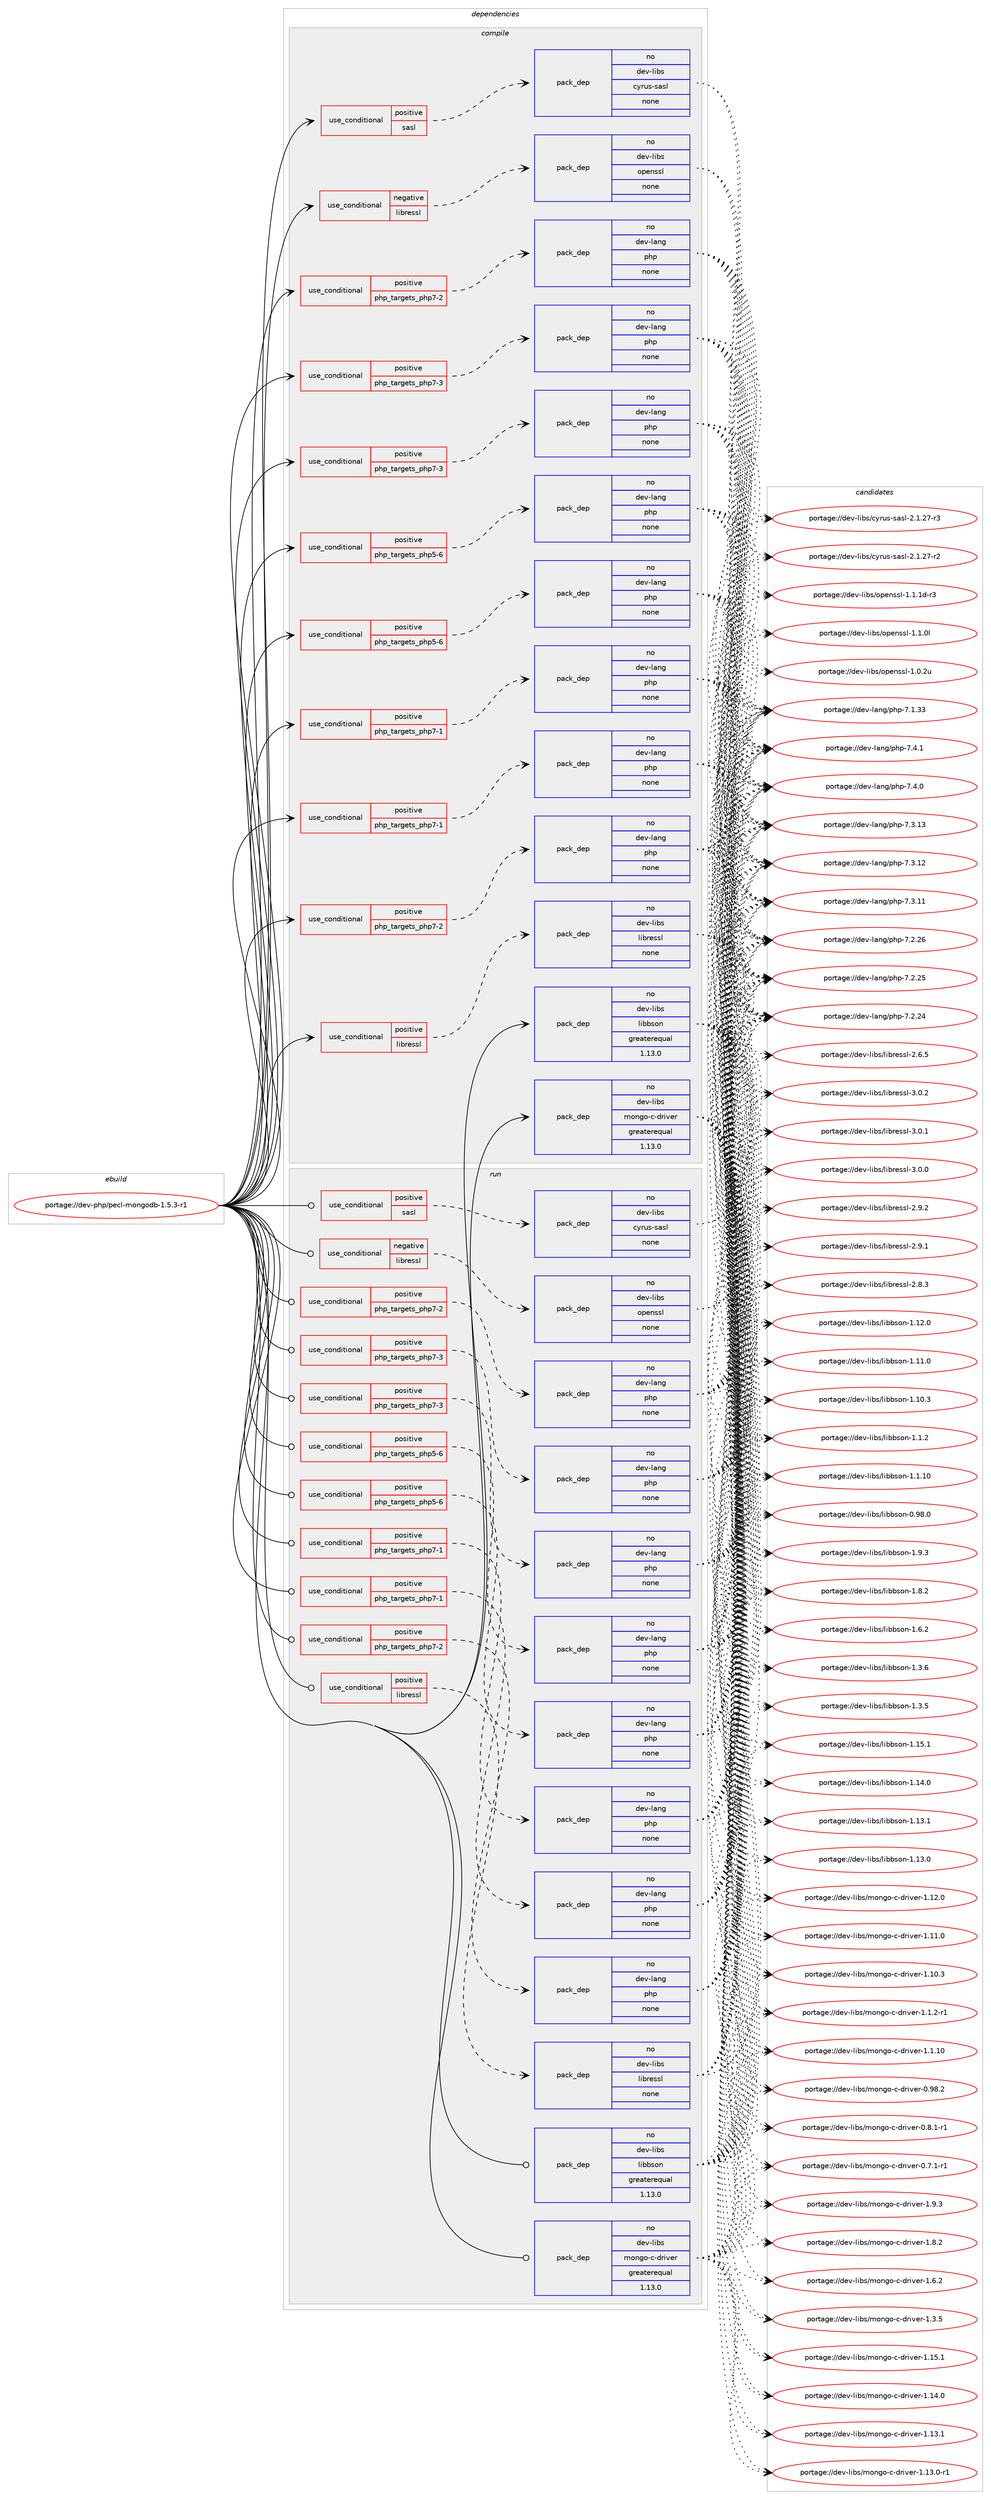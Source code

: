digraph prolog {

# *************
# Graph options
# *************

newrank=true;
concentrate=true;
compound=true;
graph [rankdir=LR,fontname=Helvetica,fontsize=10,ranksep=1.5];#, ranksep=2.5, nodesep=0.2];
edge  [arrowhead=vee];
node  [fontname=Helvetica,fontsize=10];

# **********
# The ebuild
# **********

subgraph cluster_leftcol {
color=gray;
label=<<i>ebuild</i>>;
id [label="portage://dev-php/pecl-mongodb-1.5.3-r1", color=red, width=4, href="../dev-php/pecl-mongodb-1.5.3-r1.svg"];
}

# ****************
# The dependencies
# ****************

subgraph cluster_midcol {
color=gray;
label=<<i>dependencies</i>>;
subgraph cluster_compile {
fillcolor="#eeeeee";
style=filled;
label=<<i>compile</i>>;
subgraph cond120463 {
dependency475916 [label=<<TABLE BORDER="0" CELLBORDER="1" CELLSPACING="0" CELLPADDING="4"><TR><TD ROWSPAN="3" CELLPADDING="10">use_conditional</TD></TR><TR><TD>negative</TD></TR><TR><TD>libressl</TD></TR></TABLE>>, shape=none, color=red];
subgraph pack350424 {
dependency475917 [label=<<TABLE BORDER="0" CELLBORDER="1" CELLSPACING="0" CELLPADDING="4" WIDTH="220"><TR><TD ROWSPAN="6" CELLPADDING="30">pack_dep</TD></TR><TR><TD WIDTH="110">no</TD></TR><TR><TD>dev-libs</TD></TR><TR><TD>openssl</TD></TR><TR><TD>none</TD></TR><TR><TD></TD></TR></TABLE>>, shape=none, color=blue];
}
dependency475916:e -> dependency475917:w [weight=20,style="dashed",arrowhead="vee"];
}
id:e -> dependency475916:w [weight=20,style="solid",arrowhead="vee"];
subgraph cond120464 {
dependency475918 [label=<<TABLE BORDER="0" CELLBORDER="1" CELLSPACING="0" CELLPADDING="4"><TR><TD ROWSPAN="3" CELLPADDING="10">use_conditional</TD></TR><TR><TD>positive</TD></TR><TR><TD>libressl</TD></TR></TABLE>>, shape=none, color=red];
subgraph pack350425 {
dependency475919 [label=<<TABLE BORDER="0" CELLBORDER="1" CELLSPACING="0" CELLPADDING="4" WIDTH="220"><TR><TD ROWSPAN="6" CELLPADDING="30">pack_dep</TD></TR><TR><TD WIDTH="110">no</TD></TR><TR><TD>dev-libs</TD></TR><TR><TD>libressl</TD></TR><TR><TD>none</TD></TR><TR><TD></TD></TR></TABLE>>, shape=none, color=blue];
}
dependency475918:e -> dependency475919:w [weight=20,style="dashed",arrowhead="vee"];
}
id:e -> dependency475918:w [weight=20,style="solid",arrowhead="vee"];
subgraph cond120465 {
dependency475920 [label=<<TABLE BORDER="0" CELLBORDER="1" CELLSPACING="0" CELLPADDING="4"><TR><TD ROWSPAN="3" CELLPADDING="10">use_conditional</TD></TR><TR><TD>positive</TD></TR><TR><TD>php_targets_php5-6</TD></TR></TABLE>>, shape=none, color=red];
subgraph pack350426 {
dependency475921 [label=<<TABLE BORDER="0" CELLBORDER="1" CELLSPACING="0" CELLPADDING="4" WIDTH="220"><TR><TD ROWSPAN="6" CELLPADDING="30">pack_dep</TD></TR><TR><TD WIDTH="110">no</TD></TR><TR><TD>dev-lang</TD></TR><TR><TD>php</TD></TR><TR><TD>none</TD></TR><TR><TD></TD></TR></TABLE>>, shape=none, color=blue];
}
dependency475920:e -> dependency475921:w [weight=20,style="dashed",arrowhead="vee"];
}
id:e -> dependency475920:w [weight=20,style="solid",arrowhead="vee"];
subgraph cond120466 {
dependency475922 [label=<<TABLE BORDER="0" CELLBORDER="1" CELLSPACING="0" CELLPADDING="4"><TR><TD ROWSPAN="3" CELLPADDING="10">use_conditional</TD></TR><TR><TD>positive</TD></TR><TR><TD>php_targets_php5-6</TD></TR></TABLE>>, shape=none, color=red];
subgraph pack350427 {
dependency475923 [label=<<TABLE BORDER="0" CELLBORDER="1" CELLSPACING="0" CELLPADDING="4" WIDTH="220"><TR><TD ROWSPAN="6" CELLPADDING="30">pack_dep</TD></TR><TR><TD WIDTH="110">no</TD></TR><TR><TD>dev-lang</TD></TR><TR><TD>php</TD></TR><TR><TD>none</TD></TR><TR><TD></TD></TR></TABLE>>, shape=none, color=blue];
}
dependency475922:e -> dependency475923:w [weight=20,style="dashed",arrowhead="vee"];
}
id:e -> dependency475922:w [weight=20,style="solid",arrowhead="vee"];
subgraph cond120467 {
dependency475924 [label=<<TABLE BORDER="0" CELLBORDER="1" CELLSPACING="0" CELLPADDING="4"><TR><TD ROWSPAN="3" CELLPADDING="10">use_conditional</TD></TR><TR><TD>positive</TD></TR><TR><TD>php_targets_php7-1</TD></TR></TABLE>>, shape=none, color=red];
subgraph pack350428 {
dependency475925 [label=<<TABLE BORDER="0" CELLBORDER="1" CELLSPACING="0" CELLPADDING="4" WIDTH="220"><TR><TD ROWSPAN="6" CELLPADDING="30">pack_dep</TD></TR><TR><TD WIDTH="110">no</TD></TR><TR><TD>dev-lang</TD></TR><TR><TD>php</TD></TR><TR><TD>none</TD></TR><TR><TD></TD></TR></TABLE>>, shape=none, color=blue];
}
dependency475924:e -> dependency475925:w [weight=20,style="dashed",arrowhead="vee"];
}
id:e -> dependency475924:w [weight=20,style="solid",arrowhead="vee"];
subgraph cond120468 {
dependency475926 [label=<<TABLE BORDER="0" CELLBORDER="1" CELLSPACING="0" CELLPADDING="4"><TR><TD ROWSPAN="3" CELLPADDING="10">use_conditional</TD></TR><TR><TD>positive</TD></TR><TR><TD>php_targets_php7-1</TD></TR></TABLE>>, shape=none, color=red];
subgraph pack350429 {
dependency475927 [label=<<TABLE BORDER="0" CELLBORDER="1" CELLSPACING="0" CELLPADDING="4" WIDTH="220"><TR><TD ROWSPAN="6" CELLPADDING="30">pack_dep</TD></TR><TR><TD WIDTH="110">no</TD></TR><TR><TD>dev-lang</TD></TR><TR><TD>php</TD></TR><TR><TD>none</TD></TR><TR><TD></TD></TR></TABLE>>, shape=none, color=blue];
}
dependency475926:e -> dependency475927:w [weight=20,style="dashed",arrowhead="vee"];
}
id:e -> dependency475926:w [weight=20,style="solid",arrowhead="vee"];
subgraph cond120469 {
dependency475928 [label=<<TABLE BORDER="0" CELLBORDER="1" CELLSPACING="0" CELLPADDING="4"><TR><TD ROWSPAN="3" CELLPADDING="10">use_conditional</TD></TR><TR><TD>positive</TD></TR><TR><TD>php_targets_php7-2</TD></TR></TABLE>>, shape=none, color=red];
subgraph pack350430 {
dependency475929 [label=<<TABLE BORDER="0" CELLBORDER="1" CELLSPACING="0" CELLPADDING="4" WIDTH="220"><TR><TD ROWSPAN="6" CELLPADDING="30">pack_dep</TD></TR><TR><TD WIDTH="110">no</TD></TR><TR><TD>dev-lang</TD></TR><TR><TD>php</TD></TR><TR><TD>none</TD></TR><TR><TD></TD></TR></TABLE>>, shape=none, color=blue];
}
dependency475928:e -> dependency475929:w [weight=20,style="dashed",arrowhead="vee"];
}
id:e -> dependency475928:w [weight=20,style="solid",arrowhead="vee"];
subgraph cond120470 {
dependency475930 [label=<<TABLE BORDER="0" CELLBORDER="1" CELLSPACING="0" CELLPADDING="4"><TR><TD ROWSPAN="3" CELLPADDING="10">use_conditional</TD></TR><TR><TD>positive</TD></TR><TR><TD>php_targets_php7-2</TD></TR></TABLE>>, shape=none, color=red];
subgraph pack350431 {
dependency475931 [label=<<TABLE BORDER="0" CELLBORDER="1" CELLSPACING="0" CELLPADDING="4" WIDTH="220"><TR><TD ROWSPAN="6" CELLPADDING="30">pack_dep</TD></TR><TR><TD WIDTH="110">no</TD></TR><TR><TD>dev-lang</TD></TR><TR><TD>php</TD></TR><TR><TD>none</TD></TR><TR><TD></TD></TR></TABLE>>, shape=none, color=blue];
}
dependency475930:e -> dependency475931:w [weight=20,style="dashed",arrowhead="vee"];
}
id:e -> dependency475930:w [weight=20,style="solid",arrowhead="vee"];
subgraph cond120471 {
dependency475932 [label=<<TABLE BORDER="0" CELLBORDER="1" CELLSPACING="0" CELLPADDING="4"><TR><TD ROWSPAN="3" CELLPADDING="10">use_conditional</TD></TR><TR><TD>positive</TD></TR><TR><TD>php_targets_php7-3</TD></TR></TABLE>>, shape=none, color=red];
subgraph pack350432 {
dependency475933 [label=<<TABLE BORDER="0" CELLBORDER="1" CELLSPACING="0" CELLPADDING="4" WIDTH="220"><TR><TD ROWSPAN="6" CELLPADDING="30">pack_dep</TD></TR><TR><TD WIDTH="110">no</TD></TR><TR><TD>dev-lang</TD></TR><TR><TD>php</TD></TR><TR><TD>none</TD></TR><TR><TD></TD></TR></TABLE>>, shape=none, color=blue];
}
dependency475932:e -> dependency475933:w [weight=20,style="dashed",arrowhead="vee"];
}
id:e -> dependency475932:w [weight=20,style="solid",arrowhead="vee"];
subgraph cond120472 {
dependency475934 [label=<<TABLE BORDER="0" CELLBORDER="1" CELLSPACING="0" CELLPADDING="4"><TR><TD ROWSPAN="3" CELLPADDING="10">use_conditional</TD></TR><TR><TD>positive</TD></TR><TR><TD>php_targets_php7-3</TD></TR></TABLE>>, shape=none, color=red];
subgraph pack350433 {
dependency475935 [label=<<TABLE BORDER="0" CELLBORDER="1" CELLSPACING="0" CELLPADDING="4" WIDTH="220"><TR><TD ROWSPAN="6" CELLPADDING="30">pack_dep</TD></TR><TR><TD WIDTH="110">no</TD></TR><TR><TD>dev-lang</TD></TR><TR><TD>php</TD></TR><TR><TD>none</TD></TR><TR><TD></TD></TR></TABLE>>, shape=none, color=blue];
}
dependency475934:e -> dependency475935:w [weight=20,style="dashed",arrowhead="vee"];
}
id:e -> dependency475934:w [weight=20,style="solid",arrowhead="vee"];
subgraph cond120473 {
dependency475936 [label=<<TABLE BORDER="0" CELLBORDER="1" CELLSPACING="0" CELLPADDING="4"><TR><TD ROWSPAN="3" CELLPADDING="10">use_conditional</TD></TR><TR><TD>positive</TD></TR><TR><TD>sasl</TD></TR></TABLE>>, shape=none, color=red];
subgraph pack350434 {
dependency475937 [label=<<TABLE BORDER="0" CELLBORDER="1" CELLSPACING="0" CELLPADDING="4" WIDTH="220"><TR><TD ROWSPAN="6" CELLPADDING="30">pack_dep</TD></TR><TR><TD WIDTH="110">no</TD></TR><TR><TD>dev-libs</TD></TR><TR><TD>cyrus-sasl</TD></TR><TR><TD>none</TD></TR><TR><TD></TD></TR></TABLE>>, shape=none, color=blue];
}
dependency475936:e -> dependency475937:w [weight=20,style="dashed",arrowhead="vee"];
}
id:e -> dependency475936:w [weight=20,style="solid",arrowhead="vee"];
subgraph pack350435 {
dependency475938 [label=<<TABLE BORDER="0" CELLBORDER="1" CELLSPACING="0" CELLPADDING="4" WIDTH="220"><TR><TD ROWSPAN="6" CELLPADDING="30">pack_dep</TD></TR><TR><TD WIDTH="110">no</TD></TR><TR><TD>dev-libs</TD></TR><TR><TD>libbson</TD></TR><TR><TD>greaterequal</TD></TR><TR><TD>1.13.0</TD></TR></TABLE>>, shape=none, color=blue];
}
id:e -> dependency475938:w [weight=20,style="solid",arrowhead="vee"];
subgraph pack350436 {
dependency475939 [label=<<TABLE BORDER="0" CELLBORDER="1" CELLSPACING="0" CELLPADDING="4" WIDTH="220"><TR><TD ROWSPAN="6" CELLPADDING="30">pack_dep</TD></TR><TR><TD WIDTH="110">no</TD></TR><TR><TD>dev-libs</TD></TR><TR><TD>mongo-c-driver</TD></TR><TR><TD>greaterequal</TD></TR><TR><TD>1.13.0</TD></TR></TABLE>>, shape=none, color=blue];
}
id:e -> dependency475939:w [weight=20,style="solid",arrowhead="vee"];
}
subgraph cluster_compileandrun {
fillcolor="#eeeeee";
style=filled;
label=<<i>compile and run</i>>;
}
subgraph cluster_run {
fillcolor="#eeeeee";
style=filled;
label=<<i>run</i>>;
subgraph cond120474 {
dependency475940 [label=<<TABLE BORDER="0" CELLBORDER="1" CELLSPACING="0" CELLPADDING="4"><TR><TD ROWSPAN="3" CELLPADDING="10">use_conditional</TD></TR><TR><TD>negative</TD></TR><TR><TD>libressl</TD></TR></TABLE>>, shape=none, color=red];
subgraph pack350437 {
dependency475941 [label=<<TABLE BORDER="0" CELLBORDER="1" CELLSPACING="0" CELLPADDING="4" WIDTH="220"><TR><TD ROWSPAN="6" CELLPADDING="30">pack_dep</TD></TR><TR><TD WIDTH="110">no</TD></TR><TR><TD>dev-libs</TD></TR><TR><TD>openssl</TD></TR><TR><TD>none</TD></TR><TR><TD></TD></TR></TABLE>>, shape=none, color=blue];
}
dependency475940:e -> dependency475941:w [weight=20,style="dashed",arrowhead="vee"];
}
id:e -> dependency475940:w [weight=20,style="solid",arrowhead="odot"];
subgraph cond120475 {
dependency475942 [label=<<TABLE BORDER="0" CELLBORDER="1" CELLSPACING="0" CELLPADDING="4"><TR><TD ROWSPAN="3" CELLPADDING="10">use_conditional</TD></TR><TR><TD>positive</TD></TR><TR><TD>libressl</TD></TR></TABLE>>, shape=none, color=red];
subgraph pack350438 {
dependency475943 [label=<<TABLE BORDER="0" CELLBORDER="1" CELLSPACING="0" CELLPADDING="4" WIDTH="220"><TR><TD ROWSPAN="6" CELLPADDING="30">pack_dep</TD></TR><TR><TD WIDTH="110">no</TD></TR><TR><TD>dev-libs</TD></TR><TR><TD>libressl</TD></TR><TR><TD>none</TD></TR><TR><TD></TD></TR></TABLE>>, shape=none, color=blue];
}
dependency475942:e -> dependency475943:w [weight=20,style="dashed",arrowhead="vee"];
}
id:e -> dependency475942:w [weight=20,style="solid",arrowhead="odot"];
subgraph cond120476 {
dependency475944 [label=<<TABLE BORDER="0" CELLBORDER="1" CELLSPACING="0" CELLPADDING="4"><TR><TD ROWSPAN="3" CELLPADDING="10">use_conditional</TD></TR><TR><TD>positive</TD></TR><TR><TD>php_targets_php5-6</TD></TR></TABLE>>, shape=none, color=red];
subgraph pack350439 {
dependency475945 [label=<<TABLE BORDER="0" CELLBORDER="1" CELLSPACING="0" CELLPADDING="4" WIDTH="220"><TR><TD ROWSPAN="6" CELLPADDING="30">pack_dep</TD></TR><TR><TD WIDTH="110">no</TD></TR><TR><TD>dev-lang</TD></TR><TR><TD>php</TD></TR><TR><TD>none</TD></TR><TR><TD></TD></TR></TABLE>>, shape=none, color=blue];
}
dependency475944:e -> dependency475945:w [weight=20,style="dashed",arrowhead="vee"];
}
id:e -> dependency475944:w [weight=20,style="solid",arrowhead="odot"];
subgraph cond120477 {
dependency475946 [label=<<TABLE BORDER="0" CELLBORDER="1" CELLSPACING="0" CELLPADDING="4"><TR><TD ROWSPAN="3" CELLPADDING="10">use_conditional</TD></TR><TR><TD>positive</TD></TR><TR><TD>php_targets_php5-6</TD></TR></TABLE>>, shape=none, color=red];
subgraph pack350440 {
dependency475947 [label=<<TABLE BORDER="0" CELLBORDER="1" CELLSPACING="0" CELLPADDING="4" WIDTH="220"><TR><TD ROWSPAN="6" CELLPADDING="30">pack_dep</TD></TR><TR><TD WIDTH="110">no</TD></TR><TR><TD>dev-lang</TD></TR><TR><TD>php</TD></TR><TR><TD>none</TD></TR><TR><TD></TD></TR></TABLE>>, shape=none, color=blue];
}
dependency475946:e -> dependency475947:w [weight=20,style="dashed",arrowhead="vee"];
}
id:e -> dependency475946:w [weight=20,style="solid",arrowhead="odot"];
subgraph cond120478 {
dependency475948 [label=<<TABLE BORDER="0" CELLBORDER="1" CELLSPACING="0" CELLPADDING="4"><TR><TD ROWSPAN="3" CELLPADDING="10">use_conditional</TD></TR><TR><TD>positive</TD></TR><TR><TD>php_targets_php7-1</TD></TR></TABLE>>, shape=none, color=red];
subgraph pack350441 {
dependency475949 [label=<<TABLE BORDER="0" CELLBORDER="1" CELLSPACING="0" CELLPADDING="4" WIDTH="220"><TR><TD ROWSPAN="6" CELLPADDING="30">pack_dep</TD></TR><TR><TD WIDTH="110">no</TD></TR><TR><TD>dev-lang</TD></TR><TR><TD>php</TD></TR><TR><TD>none</TD></TR><TR><TD></TD></TR></TABLE>>, shape=none, color=blue];
}
dependency475948:e -> dependency475949:w [weight=20,style="dashed",arrowhead="vee"];
}
id:e -> dependency475948:w [weight=20,style="solid",arrowhead="odot"];
subgraph cond120479 {
dependency475950 [label=<<TABLE BORDER="0" CELLBORDER="1" CELLSPACING="0" CELLPADDING="4"><TR><TD ROWSPAN="3" CELLPADDING="10">use_conditional</TD></TR><TR><TD>positive</TD></TR><TR><TD>php_targets_php7-1</TD></TR></TABLE>>, shape=none, color=red];
subgraph pack350442 {
dependency475951 [label=<<TABLE BORDER="0" CELLBORDER="1" CELLSPACING="0" CELLPADDING="4" WIDTH="220"><TR><TD ROWSPAN="6" CELLPADDING="30">pack_dep</TD></TR><TR><TD WIDTH="110">no</TD></TR><TR><TD>dev-lang</TD></TR><TR><TD>php</TD></TR><TR><TD>none</TD></TR><TR><TD></TD></TR></TABLE>>, shape=none, color=blue];
}
dependency475950:e -> dependency475951:w [weight=20,style="dashed",arrowhead="vee"];
}
id:e -> dependency475950:w [weight=20,style="solid",arrowhead="odot"];
subgraph cond120480 {
dependency475952 [label=<<TABLE BORDER="0" CELLBORDER="1" CELLSPACING="0" CELLPADDING="4"><TR><TD ROWSPAN="3" CELLPADDING="10">use_conditional</TD></TR><TR><TD>positive</TD></TR><TR><TD>php_targets_php7-2</TD></TR></TABLE>>, shape=none, color=red];
subgraph pack350443 {
dependency475953 [label=<<TABLE BORDER="0" CELLBORDER="1" CELLSPACING="0" CELLPADDING="4" WIDTH="220"><TR><TD ROWSPAN="6" CELLPADDING="30">pack_dep</TD></TR><TR><TD WIDTH="110">no</TD></TR><TR><TD>dev-lang</TD></TR><TR><TD>php</TD></TR><TR><TD>none</TD></TR><TR><TD></TD></TR></TABLE>>, shape=none, color=blue];
}
dependency475952:e -> dependency475953:w [weight=20,style="dashed",arrowhead="vee"];
}
id:e -> dependency475952:w [weight=20,style="solid",arrowhead="odot"];
subgraph cond120481 {
dependency475954 [label=<<TABLE BORDER="0" CELLBORDER="1" CELLSPACING="0" CELLPADDING="4"><TR><TD ROWSPAN="3" CELLPADDING="10">use_conditional</TD></TR><TR><TD>positive</TD></TR><TR><TD>php_targets_php7-2</TD></TR></TABLE>>, shape=none, color=red];
subgraph pack350444 {
dependency475955 [label=<<TABLE BORDER="0" CELLBORDER="1" CELLSPACING="0" CELLPADDING="4" WIDTH="220"><TR><TD ROWSPAN="6" CELLPADDING="30">pack_dep</TD></TR><TR><TD WIDTH="110">no</TD></TR><TR><TD>dev-lang</TD></TR><TR><TD>php</TD></TR><TR><TD>none</TD></TR><TR><TD></TD></TR></TABLE>>, shape=none, color=blue];
}
dependency475954:e -> dependency475955:w [weight=20,style="dashed",arrowhead="vee"];
}
id:e -> dependency475954:w [weight=20,style="solid",arrowhead="odot"];
subgraph cond120482 {
dependency475956 [label=<<TABLE BORDER="0" CELLBORDER="1" CELLSPACING="0" CELLPADDING="4"><TR><TD ROWSPAN="3" CELLPADDING="10">use_conditional</TD></TR><TR><TD>positive</TD></TR><TR><TD>php_targets_php7-3</TD></TR></TABLE>>, shape=none, color=red];
subgraph pack350445 {
dependency475957 [label=<<TABLE BORDER="0" CELLBORDER="1" CELLSPACING="0" CELLPADDING="4" WIDTH="220"><TR><TD ROWSPAN="6" CELLPADDING="30">pack_dep</TD></TR><TR><TD WIDTH="110">no</TD></TR><TR><TD>dev-lang</TD></TR><TR><TD>php</TD></TR><TR><TD>none</TD></TR><TR><TD></TD></TR></TABLE>>, shape=none, color=blue];
}
dependency475956:e -> dependency475957:w [weight=20,style="dashed",arrowhead="vee"];
}
id:e -> dependency475956:w [weight=20,style="solid",arrowhead="odot"];
subgraph cond120483 {
dependency475958 [label=<<TABLE BORDER="0" CELLBORDER="1" CELLSPACING="0" CELLPADDING="4"><TR><TD ROWSPAN="3" CELLPADDING="10">use_conditional</TD></TR><TR><TD>positive</TD></TR><TR><TD>php_targets_php7-3</TD></TR></TABLE>>, shape=none, color=red];
subgraph pack350446 {
dependency475959 [label=<<TABLE BORDER="0" CELLBORDER="1" CELLSPACING="0" CELLPADDING="4" WIDTH="220"><TR><TD ROWSPAN="6" CELLPADDING="30">pack_dep</TD></TR><TR><TD WIDTH="110">no</TD></TR><TR><TD>dev-lang</TD></TR><TR><TD>php</TD></TR><TR><TD>none</TD></TR><TR><TD></TD></TR></TABLE>>, shape=none, color=blue];
}
dependency475958:e -> dependency475959:w [weight=20,style="dashed",arrowhead="vee"];
}
id:e -> dependency475958:w [weight=20,style="solid",arrowhead="odot"];
subgraph cond120484 {
dependency475960 [label=<<TABLE BORDER="0" CELLBORDER="1" CELLSPACING="0" CELLPADDING="4"><TR><TD ROWSPAN="3" CELLPADDING="10">use_conditional</TD></TR><TR><TD>positive</TD></TR><TR><TD>sasl</TD></TR></TABLE>>, shape=none, color=red];
subgraph pack350447 {
dependency475961 [label=<<TABLE BORDER="0" CELLBORDER="1" CELLSPACING="0" CELLPADDING="4" WIDTH="220"><TR><TD ROWSPAN="6" CELLPADDING="30">pack_dep</TD></TR><TR><TD WIDTH="110">no</TD></TR><TR><TD>dev-libs</TD></TR><TR><TD>cyrus-sasl</TD></TR><TR><TD>none</TD></TR><TR><TD></TD></TR></TABLE>>, shape=none, color=blue];
}
dependency475960:e -> dependency475961:w [weight=20,style="dashed",arrowhead="vee"];
}
id:e -> dependency475960:w [weight=20,style="solid",arrowhead="odot"];
subgraph pack350448 {
dependency475962 [label=<<TABLE BORDER="0" CELLBORDER="1" CELLSPACING="0" CELLPADDING="4" WIDTH="220"><TR><TD ROWSPAN="6" CELLPADDING="30">pack_dep</TD></TR><TR><TD WIDTH="110">no</TD></TR><TR><TD>dev-libs</TD></TR><TR><TD>libbson</TD></TR><TR><TD>greaterequal</TD></TR><TR><TD>1.13.0</TD></TR></TABLE>>, shape=none, color=blue];
}
id:e -> dependency475962:w [weight=20,style="solid",arrowhead="odot"];
subgraph pack350449 {
dependency475963 [label=<<TABLE BORDER="0" CELLBORDER="1" CELLSPACING="0" CELLPADDING="4" WIDTH="220"><TR><TD ROWSPAN="6" CELLPADDING="30">pack_dep</TD></TR><TR><TD WIDTH="110">no</TD></TR><TR><TD>dev-libs</TD></TR><TR><TD>mongo-c-driver</TD></TR><TR><TD>greaterequal</TD></TR><TR><TD>1.13.0</TD></TR></TABLE>>, shape=none, color=blue];
}
id:e -> dependency475963:w [weight=20,style="solid",arrowhead="odot"];
}
}

# **************
# The candidates
# **************

subgraph cluster_choices {
rank=same;
color=gray;
label=<<i>candidates</i>>;

subgraph choice350424 {
color=black;
nodesep=1;
choice1001011184510810598115471111121011101151151084549464946491004511451 [label="portage://dev-libs/openssl-1.1.1d-r3", color=red, width=4,href="../dev-libs/openssl-1.1.1d-r3.svg"];
choice100101118451081059811547111112101110115115108454946494648108 [label="portage://dev-libs/openssl-1.1.0l", color=red, width=4,href="../dev-libs/openssl-1.1.0l.svg"];
choice100101118451081059811547111112101110115115108454946484650117 [label="portage://dev-libs/openssl-1.0.2u", color=red, width=4,href="../dev-libs/openssl-1.0.2u.svg"];
dependency475917:e -> choice1001011184510810598115471111121011101151151084549464946491004511451:w [style=dotted,weight="100"];
dependency475917:e -> choice100101118451081059811547111112101110115115108454946494648108:w [style=dotted,weight="100"];
dependency475917:e -> choice100101118451081059811547111112101110115115108454946484650117:w [style=dotted,weight="100"];
}
subgraph choice350425 {
color=black;
nodesep=1;
choice10010111845108105981154710810598114101115115108455146484650 [label="portage://dev-libs/libressl-3.0.2", color=red, width=4,href="../dev-libs/libressl-3.0.2.svg"];
choice10010111845108105981154710810598114101115115108455146484649 [label="portage://dev-libs/libressl-3.0.1", color=red, width=4,href="../dev-libs/libressl-3.0.1.svg"];
choice10010111845108105981154710810598114101115115108455146484648 [label="portage://dev-libs/libressl-3.0.0", color=red, width=4,href="../dev-libs/libressl-3.0.0.svg"];
choice10010111845108105981154710810598114101115115108455046574650 [label="portage://dev-libs/libressl-2.9.2", color=red, width=4,href="../dev-libs/libressl-2.9.2.svg"];
choice10010111845108105981154710810598114101115115108455046574649 [label="portage://dev-libs/libressl-2.9.1", color=red, width=4,href="../dev-libs/libressl-2.9.1.svg"];
choice10010111845108105981154710810598114101115115108455046564651 [label="portage://dev-libs/libressl-2.8.3", color=red, width=4,href="../dev-libs/libressl-2.8.3.svg"];
choice10010111845108105981154710810598114101115115108455046544653 [label="portage://dev-libs/libressl-2.6.5", color=red, width=4,href="../dev-libs/libressl-2.6.5.svg"];
dependency475919:e -> choice10010111845108105981154710810598114101115115108455146484650:w [style=dotted,weight="100"];
dependency475919:e -> choice10010111845108105981154710810598114101115115108455146484649:w [style=dotted,weight="100"];
dependency475919:e -> choice10010111845108105981154710810598114101115115108455146484648:w [style=dotted,weight="100"];
dependency475919:e -> choice10010111845108105981154710810598114101115115108455046574650:w [style=dotted,weight="100"];
dependency475919:e -> choice10010111845108105981154710810598114101115115108455046574649:w [style=dotted,weight="100"];
dependency475919:e -> choice10010111845108105981154710810598114101115115108455046564651:w [style=dotted,weight="100"];
dependency475919:e -> choice10010111845108105981154710810598114101115115108455046544653:w [style=dotted,weight="100"];
}
subgraph choice350426 {
color=black;
nodesep=1;
choice100101118451089711010347112104112455546524649 [label="portage://dev-lang/php-7.4.1", color=red, width=4,href="../dev-lang/php-7.4.1.svg"];
choice100101118451089711010347112104112455546524648 [label="portage://dev-lang/php-7.4.0", color=red, width=4,href="../dev-lang/php-7.4.0.svg"];
choice10010111845108971101034711210411245554651464951 [label="portage://dev-lang/php-7.3.13", color=red, width=4,href="../dev-lang/php-7.3.13.svg"];
choice10010111845108971101034711210411245554651464950 [label="portage://dev-lang/php-7.3.12", color=red, width=4,href="../dev-lang/php-7.3.12.svg"];
choice10010111845108971101034711210411245554651464949 [label="portage://dev-lang/php-7.3.11", color=red, width=4,href="../dev-lang/php-7.3.11.svg"];
choice10010111845108971101034711210411245554650465054 [label="portage://dev-lang/php-7.2.26", color=red, width=4,href="../dev-lang/php-7.2.26.svg"];
choice10010111845108971101034711210411245554650465053 [label="portage://dev-lang/php-7.2.25", color=red, width=4,href="../dev-lang/php-7.2.25.svg"];
choice10010111845108971101034711210411245554650465052 [label="portage://dev-lang/php-7.2.24", color=red, width=4,href="../dev-lang/php-7.2.24.svg"];
choice10010111845108971101034711210411245554649465151 [label="portage://dev-lang/php-7.1.33", color=red, width=4,href="../dev-lang/php-7.1.33.svg"];
dependency475921:e -> choice100101118451089711010347112104112455546524649:w [style=dotted,weight="100"];
dependency475921:e -> choice100101118451089711010347112104112455546524648:w [style=dotted,weight="100"];
dependency475921:e -> choice10010111845108971101034711210411245554651464951:w [style=dotted,weight="100"];
dependency475921:e -> choice10010111845108971101034711210411245554651464950:w [style=dotted,weight="100"];
dependency475921:e -> choice10010111845108971101034711210411245554651464949:w [style=dotted,weight="100"];
dependency475921:e -> choice10010111845108971101034711210411245554650465054:w [style=dotted,weight="100"];
dependency475921:e -> choice10010111845108971101034711210411245554650465053:w [style=dotted,weight="100"];
dependency475921:e -> choice10010111845108971101034711210411245554650465052:w [style=dotted,weight="100"];
dependency475921:e -> choice10010111845108971101034711210411245554649465151:w [style=dotted,weight="100"];
}
subgraph choice350427 {
color=black;
nodesep=1;
choice100101118451089711010347112104112455546524649 [label="portage://dev-lang/php-7.4.1", color=red, width=4,href="../dev-lang/php-7.4.1.svg"];
choice100101118451089711010347112104112455546524648 [label="portage://dev-lang/php-7.4.0", color=red, width=4,href="../dev-lang/php-7.4.0.svg"];
choice10010111845108971101034711210411245554651464951 [label="portage://dev-lang/php-7.3.13", color=red, width=4,href="../dev-lang/php-7.3.13.svg"];
choice10010111845108971101034711210411245554651464950 [label="portage://dev-lang/php-7.3.12", color=red, width=4,href="../dev-lang/php-7.3.12.svg"];
choice10010111845108971101034711210411245554651464949 [label="portage://dev-lang/php-7.3.11", color=red, width=4,href="../dev-lang/php-7.3.11.svg"];
choice10010111845108971101034711210411245554650465054 [label="portage://dev-lang/php-7.2.26", color=red, width=4,href="../dev-lang/php-7.2.26.svg"];
choice10010111845108971101034711210411245554650465053 [label="portage://dev-lang/php-7.2.25", color=red, width=4,href="../dev-lang/php-7.2.25.svg"];
choice10010111845108971101034711210411245554650465052 [label="portage://dev-lang/php-7.2.24", color=red, width=4,href="../dev-lang/php-7.2.24.svg"];
choice10010111845108971101034711210411245554649465151 [label="portage://dev-lang/php-7.1.33", color=red, width=4,href="../dev-lang/php-7.1.33.svg"];
dependency475923:e -> choice100101118451089711010347112104112455546524649:w [style=dotted,weight="100"];
dependency475923:e -> choice100101118451089711010347112104112455546524648:w [style=dotted,weight="100"];
dependency475923:e -> choice10010111845108971101034711210411245554651464951:w [style=dotted,weight="100"];
dependency475923:e -> choice10010111845108971101034711210411245554651464950:w [style=dotted,weight="100"];
dependency475923:e -> choice10010111845108971101034711210411245554651464949:w [style=dotted,weight="100"];
dependency475923:e -> choice10010111845108971101034711210411245554650465054:w [style=dotted,weight="100"];
dependency475923:e -> choice10010111845108971101034711210411245554650465053:w [style=dotted,weight="100"];
dependency475923:e -> choice10010111845108971101034711210411245554650465052:w [style=dotted,weight="100"];
dependency475923:e -> choice10010111845108971101034711210411245554649465151:w [style=dotted,weight="100"];
}
subgraph choice350428 {
color=black;
nodesep=1;
choice100101118451089711010347112104112455546524649 [label="portage://dev-lang/php-7.4.1", color=red, width=4,href="../dev-lang/php-7.4.1.svg"];
choice100101118451089711010347112104112455546524648 [label="portage://dev-lang/php-7.4.0", color=red, width=4,href="../dev-lang/php-7.4.0.svg"];
choice10010111845108971101034711210411245554651464951 [label="portage://dev-lang/php-7.3.13", color=red, width=4,href="../dev-lang/php-7.3.13.svg"];
choice10010111845108971101034711210411245554651464950 [label="portage://dev-lang/php-7.3.12", color=red, width=4,href="../dev-lang/php-7.3.12.svg"];
choice10010111845108971101034711210411245554651464949 [label="portage://dev-lang/php-7.3.11", color=red, width=4,href="../dev-lang/php-7.3.11.svg"];
choice10010111845108971101034711210411245554650465054 [label="portage://dev-lang/php-7.2.26", color=red, width=4,href="../dev-lang/php-7.2.26.svg"];
choice10010111845108971101034711210411245554650465053 [label="portage://dev-lang/php-7.2.25", color=red, width=4,href="../dev-lang/php-7.2.25.svg"];
choice10010111845108971101034711210411245554650465052 [label="portage://dev-lang/php-7.2.24", color=red, width=4,href="../dev-lang/php-7.2.24.svg"];
choice10010111845108971101034711210411245554649465151 [label="portage://dev-lang/php-7.1.33", color=red, width=4,href="../dev-lang/php-7.1.33.svg"];
dependency475925:e -> choice100101118451089711010347112104112455546524649:w [style=dotted,weight="100"];
dependency475925:e -> choice100101118451089711010347112104112455546524648:w [style=dotted,weight="100"];
dependency475925:e -> choice10010111845108971101034711210411245554651464951:w [style=dotted,weight="100"];
dependency475925:e -> choice10010111845108971101034711210411245554651464950:w [style=dotted,weight="100"];
dependency475925:e -> choice10010111845108971101034711210411245554651464949:w [style=dotted,weight="100"];
dependency475925:e -> choice10010111845108971101034711210411245554650465054:w [style=dotted,weight="100"];
dependency475925:e -> choice10010111845108971101034711210411245554650465053:w [style=dotted,weight="100"];
dependency475925:e -> choice10010111845108971101034711210411245554650465052:w [style=dotted,weight="100"];
dependency475925:e -> choice10010111845108971101034711210411245554649465151:w [style=dotted,weight="100"];
}
subgraph choice350429 {
color=black;
nodesep=1;
choice100101118451089711010347112104112455546524649 [label="portage://dev-lang/php-7.4.1", color=red, width=4,href="../dev-lang/php-7.4.1.svg"];
choice100101118451089711010347112104112455546524648 [label="portage://dev-lang/php-7.4.0", color=red, width=4,href="../dev-lang/php-7.4.0.svg"];
choice10010111845108971101034711210411245554651464951 [label="portage://dev-lang/php-7.3.13", color=red, width=4,href="../dev-lang/php-7.3.13.svg"];
choice10010111845108971101034711210411245554651464950 [label="portage://dev-lang/php-7.3.12", color=red, width=4,href="../dev-lang/php-7.3.12.svg"];
choice10010111845108971101034711210411245554651464949 [label="portage://dev-lang/php-7.3.11", color=red, width=4,href="../dev-lang/php-7.3.11.svg"];
choice10010111845108971101034711210411245554650465054 [label="portage://dev-lang/php-7.2.26", color=red, width=4,href="../dev-lang/php-7.2.26.svg"];
choice10010111845108971101034711210411245554650465053 [label="portage://dev-lang/php-7.2.25", color=red, width=4,href="../dev-lang/php-7.2.25.svg"];
choice10010111845108971101034711210411245554650465052 [label="portage://dev-lang/php-7.2.24", color=red, width=4,href="../dev-lang/php-7.2.24.svg"];
choice10010111845108971101034711210411245554649465151 [label="portage://dev-lang/php-7.1.33", color=red, width=4,href="../dev-lang/php-7.1.33.svg"];
dependency475927:e -> choice100101118451089711010347112104112455546524649:w [style=dotted,weight="100"];
dependency475927:e -> choice100101118451089711010347112104112455546524648:w [style=dotted,weight="100"];
dependency475927:e -> choice10010111845108971101034711210411245554651464951:w [style=dotted,weight="100"];
dependency475927:e -> choice10010111845108971101034711210411245554651464950:w [style=dotted,weight="100"];
dependency475927:e -> choice10010111845108971101034711210411245554651464949:w [style=dotted,weight="100"];
dependency475927:e -> choice10010111845108971101034711210411245554650465054:w [style=dotted,weight="100"];
dependency475927:e -> choice10010111845108971101034711210411245554650465053:w [style=dotted,weight="100"];
dependency475927:e -> choice10010111845108971101034711210411245554650465052:w [style=dotted,weight="100"];
dependency475927:e -> choice10010111845108971101034711210411245554649465151:w [style=dotted,weight="100"];
}
subgraph choice350430 {
color=black;
nodesep=1;
choice100101118451089711010347112104112455546524649 [label="portage://dev-lang/php-7.4.1", color=red, width=4,href="../dev-lang/php-7.4.1.svg"];
choice100101118451089711010347112104112455546524648 [label="portage://dev-lang/php-7.4.0", color=red, width=4,href="../dev-lang/php-7.4.0.svg"];
choice10010111845108971101034711210411245554651464951 [label="portage://dev-lang/php-7.3.13", color=red, width=4,href="../dev-lang/php-7.3.13.svg"];
choice10010111845108971101034711210411245554651464950 [label="portage://dev-lang/php-7.3.12", color=red, width=4,href="../dev-lang/php-7.3.12.svg"];
choice10010111845108971101034711210411245554651464949 [label="portage://dev-lang/php-7.3.11", color=red, width=4,href="../dev-lang/php-7.3.11.svg"];
choice10010111845108971101034711210411245554650465054 [label="portage://dev-lang/php-7.2.26", color=red, width=4,href="../dev-lang/php-7.2.26.svg"];
choice10010111845108971101034711210411245554650465053 [label="portage://dev-lang/php-7.2.25", color=red, width=4,href="../dev-lang/php-7.2.25.svg"];
choice10010111845108971101034711210411245554650465052 [label="portage://dev-lang/php-7.2.24", color=red, width=4,href="../dev-lang/php-7.2.24.svg"];
choice10010111845108971101034711210411245554649465151 [label="portage://dev-lang/php-7.1.33", color=red, width=4,href="../dev-lang/php-7.1.33.svg"];
dependency475929:e -> choice100101118451089711010347112104112455546524649:w [style=dotted,weight="100"];
dependency475929:e -> choice100101118451089711010347112104112455546524648:w [style=dotted,weight="100"];
dependency475929:e -> choice10010111845108971101034711210411245554651464951:w [style=dotted,weight="100"];
dependency475929:e -> choice10010111845108971101034711210411245554651464950:w [style=dotted,weight="100"];
dependency475929:e -> choice10010111845108971101034711210411245554651464949:w [style=dotted,weight="100"];
dependency475929:e -> choice10010111845108971101034711210411245554650465054:w [style=dotted,weight="100"];
dependency475929:e -> choice10010111845108971101034711210411245554650465053:w [style=dotted,weight="100"];
dependency475929:e -> choice10010111845108971101034711210411245554650465052:w [style=dotted,weight="100"];
dependency475929:e -> choice10010111845108971101034711210411245554649465151:w [style=dotted,weight="100"];
}
subgraph choice350431 {
color=black;
nodesep=1;
choice100101118451089711010347112104112455546524649 [label="portage://dev-lang/php-7.4.1", color=red, width=4,href="../dev-lang/php-7.4.1.svg"];
choice100101118451089711010347112104112455546524648 [label="portage://dev-lang/php-7.4.0", color=red, width=4,href="../dev-lang/php-7.4.0.svg"];
choice10010111845108971101034711210411245554651464951 [label="portage://dev-lang/php-7.3.13", color=red, width=4,href="../dev-lang/php-7.3.13.svg"];
choice10010111845108971101034711210411245554651464950 [label="portage://dev-lang/php-7.3.12", color=red, width=4,href="../dev-lang/php-7.3.12.svg"];
choice10010111845108971101034711210411245554651464949 [label="portage://dev-lang/php-7.3.11", color=red, width=4,href="../dev-lang/php-7.3.11.svg"];
choice10010111845108971101034711210411245554650465054 [label="portage://dev-lang/php-7.2.26", color=red, width=4,href="../dev-lang/php-7.2.26.svg"];
choice10010111845108971101034711210411245554650465053 [label="portage://dev-lang/php-7.2.25", color=red, width=4,href="../dev-lang/php-7.2.25.svg"];
choice10010111845108971101034711210411245554650465052 [label="portage://dev-lang/php-7.2.24", color=red, width=4,href="../dev-lang/php-7.2.24.svg"];
choice10010111845108971101034711210411245554649465151 [label="portage://dev-lang/php-7.1.33", color=red, width=4,href="../dev-lang/php-7.1.33.svg"];
dependency475931:e -> choice100101118451089711010347112104112455546524649:w [style=dotted,weight="100"];
dependency475931:e -> choice100101118451089711010347112104112455546524648:w [style=dotted,weight="100"];
dependency475931:e -> choice10010111845108971101034711210411245554651464951:w [style=dotted,weight="100"];
dependency475931:e -> choice10010111845108971101034711210411245554651464950:w [style=dotted,weight="100"];
dependency475931:e -> choice10010111845108971101034711210411245554651464949:w [style=dotted,weight="100"];
dependency475931:e -> choice10010111845108971101034711210411245554650465054:w [style=dotted,weight="100"];
dependency475931:e -> choice10010111845108971101034711210411245554650465053:w [style=dotted,weight="100"];
dependency475931:e -> choice10010111845108971101034711210411245554650465052:w [style=dotted,weight="100"];
dependency475931:e -> choice10010111845108971101034711210411245554649465151:w [style=dotted,weight="100"];
}
subgraph choice350432 {
color=black;
nodesep=1;
choice100101118451089711010347112104112455546524649 [label="portage://dev-lang/php-7.4.1", color=red, width=4,href="../dev-lang/php-7.4.1.svg"];
choice100101118451089711010347112104112455546524648 [label="portage://dev-lang/php-7.4.0", color=red, width=4,href="../dev-lang/php-7.4.0.svg"];
choice10010111845108971101034711210411245554651464951 [label="portage://dev-lang/php-7.3.13", color=red, width=4,href="../dev-lang/php-7.3.13.svg"];
choice10010111845108971101034711210411245554651464950 [label="portage://dev-lang/php-7.3.12", color=red, width=4,href="../dev-lang/php-7.3.12.svg"];
choice10010111845108971101034711210411245554651464949 [label="portage://dev-lang/php-7.3.11", color=red, width=4,href="../dev-lang/php-7.3.11.svg"];
choice10010111845108971101034711210411245554650465054 [label="portage://dev-lang/php-7.2.26", color=red, width=4,href="../dev-lang/php-7.2.26.svg"];
choice10010111845108971101034711210411245554650465053 [label="portage://dev-lang/php-7.2.25", color=red, width=4,href="../dev-lang/php-7.2.25.svg"];
choice10010111845108971101034711210411245554650465052 [label="portage://dev-lang/php-7.2.24", color=red, width=4,href="../dev-lang/php-7.2.24.svg"];
choice10010111845108971101034711210411245554649465151 [label="portage://dev-lang/php-7.1.33", color=red, width=4,href="../dev-lang/php-7.1.33.svg"];
dependency475933:e -> choice100101118451089711010347112104112455546524649:w [style=dotted,weight="100"];
dependency475933:e -> choice100101118451089711010347112104112455546524648:w [style=dotted,weight="100"];
dependency475933:e -> choice10010111845108971101034711210411245554651464951:w [style=dotted,weight="100"];
dependency475933:e -> choice10010111845108971101034711210411245554651464950:w [style=dotted,weight="100"];
dependency475933:e -> choice10010111845108971101034711210411245554651464949:w [style=dotted,weight="100"];
dependency475933:e -> choice10010111845108971101034711210411245554650465054:w [style=dotted,weight="100"];
dependency475933:e -> choice10010111845108971101034711210411245554650465053:w [style=dotted,weight="100"];
dependency475933:e -> choice10010111845108971101034711210411245554650465052:w [style=dotted,weight="100"];
dependency475933:e -> choice10010111845108971101034711210411245554649465151:w [style=dotted,weight="100"];
}
subgraph choice350433 {
color=black;
nodesep=1;
choice100101118451089711010347112104112455546524649 [label="portage://dev-lang/php-7.4.1", color=red, width=4,href="../dev-lang/php-7.4.1.svg"];
choice100101118451089711010347112104112455546524648 [label="portage://dev-lang/php-7.4.0", color=red, width=4,href="../dev-lang/php-7.4.0.svg"];
choice10010111845108971101034711210411245554651464951 [label="portage://dev-lang/php-7.3.13", color=red, width=4,href="../dev-lang/php-7.3.13.svg"];
choice10010111845108971101034711210411245554651464950 [label="portage://dev-lang/php-7.3.12", color=red, width=4,href="../dev-lang/php-7.3.12.svg"];
choice10010111845108971101034711210411245554651464949 [label="portage://dev-lang/php-7.3.11", color=red, width=4,href="../dev-lang/php-7.3.11.svg"];
choice10010111845108971101034711210411245554650465054 [label="portage://dev-lang/php-7.2.26", color=red, width=4,href="../dev-lang/php-7.2.26.svg"];
choice10010111845108971101034711210411245554650465053 [label="portage://dev-lang/php-7.2.25", color=red, width=4,href="../dev-lang/php-7.2.25.svg"];
choice10010111845108971101034711210411245554650465052 [label="portage://dev-lang/php-7.2.24", color=red, width=4,href="../dev-lang/php-7.2.24.svg"];
choice10010111845108971101034711210411245554649465151 [label="portage://dev-lang/php-7.1.33", color=red, width=4,href="../dev-lang/php-7.1.33.svg"];
dependency475935:e -> choice100101118451089711010347112104112455546524649:w [style=dotted,weight="100"];
dependency475935:e -> choice100101118451089711010347112104112455546524648:w [style=dotted,weight="100"];
dependency475935:e -> choice10010111845108971101034711210411245554651464951:w [style=dotted,weight="100"];
dependency475935:e -> choice10010111845108971101034711210411245554651464950:w [style=dotted,weight="100"];
dependency475935:e -> choice10010111845108971101034711210411245554651464949:w [style=dotted,weight="100"];
dependency475935:e -> choice10010111845108971101034711210411245554650465054:w [style=dotted,weight="100"];
dependency475935:e -> choice10010111845108971101034711210411245554650465053:w [style=dotted,weight="100"];
dependency475935:e -> choice10010111845108971101034711210411245554650465052:w [style=dotted,weight="100"];
dependency475935:e -> choice10010111845108971101034711210411245554649465151:w [style=dotted,weight="100"];
}
subgraph choice350434 {
color=black;
nodesep=1;
choice100101118451081059811547991211141171154511597115108455046494650554511451 [label="portage://dev-libs/cyrus-sasl-2.1.27-r3", color=red, width=4,href="../dev-libs/cyrus-sasl-2.1.27-r3.svg"];
choice100101118451081059811547991211141171154511597115108455046494650554511450 [label="portage://dev-libs/cyrus-sasl-2.1.27-r2", color=red, width=4,href="../dev-libs/cyrus-sasl-2.1.27-r2.svg"];
dependency475937:e -> choice100101118451081059811547991211141171154511597115108455046494650554511451:w [style=dotted,weight="100"];
dependency475937:e -> choice100101118451081059811547991211141171154511597115108455046494650554511450:w [style=dotted,weight="100"];
}
subgraph choice350435 {
color=black;
nodesep=1;
choice1001011184510810598115471081059898115111110454946574651 [label="portage://dev-libs/libbson-1.9.3", color=red, width=4,href="../dev-libs/libbson-1.9.3.svg"];
choice1001011184510810598115471081059898115111110454946564650 [label="portage://dev-libs/libbson-1.8.2", color=red, width=4,href="../dev-libs/libbson-1.8.2.svg"];
choice1001011184510810598115471081059898115111110454946544650 [label="portage://dev-libs/libbson-1.6.2", color=red, width=4,href="../dev-libs/libbson-1.6.2.svg"];
choice1001011184510810598115471081059898115111110454946514654 [label="portage://dev-libs/libbson-1.3.6", color=red, width=4,href="../dev-libs/libbson-1.3.6.svg"];
choice1001011184510810598115471081059898115111110454946514653 [label="portage://dev-libs/libbson-1.3.5", color=red, width=4,href="../dev-libs/libbson-1.3.5.svg"];
choice100101118451081059811547108105989811511111045494649534649 [label="portage://dev-libs/libbson-1.15.1", color=red, width=4,href="../dev-libs/libbson-1.15.1.svg"];
choice100101118451081059811547108105989811511111045494649524648 [label="portage://dev-libs/libbson-1.14.0", color=red, width=4,href="../dev-libs/libbson-1.14.0.svg"];
choice100101118451081059811547108105989811511111045494649514649 [label="portage://dev-libs/libbson-1.13.1", color=red, width=4,href="../dev-libs/libbson-1.13.1.svg"];
choice100101118451081059811547108105989811511111045494649514648 [label="portage://dev-libs/libbson-1.13.0", color=red, width=4,href="../dev-libs/libbson-1.13.0.svg"];
choice100101118451081059811547108105989811511111045494649504648 [label="portage://dev-libs/libbson-1.12.0", color=red, width=4,href="../dev-libs/libbson-1.12.0.svg"];
choice100101118451081059811547108105989811511111045494649494648 [label="portage://dev-libs/libbson-1.11.0", color=red, width=4,href="../dev-libs/libbson-1.11.0.svg"];
choice100101118451081059811547108105989811511111045494649484651 [label="portage://dev-libs/libbson-1.10.3", color=red, width=4,href="../dev-libs/libbson-1.10.3.svg"];
choice1001011184510810598115471081059898115111110454946494650 [label="portage://dev-libs/libbson-1.1.2", color=red, width=4,href="../dev-libs/libbson-1.1.2.svg"];
choice100101118451081059811547108105989811511111045494649464948 [label="portage://dev-libs/libbson-1.1.10", color=red, width=4,href="../dev-libs/libbson-1.1.10.svg"];
choice100101118451081059811547108105989811511111045484657564648 [label="portage://dev-libs/libbson-0.98.0", color=red, width=4,href="../dev-libs/libbson-0.98.0.svg"];
dependency475938:e -> choice1001011184510810598115471081059898115111110454946574651:w [style=dotted,weight="100"];
dependency475938:e -> choice1001011184510810598115471081059898115111110454946564650:w [style=dotted,weight="100"];
dependency475938:e -> choice1001011184510810598115471081059898115111110454946544650:w [style=dotted,weight="100"];
dependency475938:e -> choice1001011184510810598115471081059898115111110454946514654:w [style=dotted,weight="100"];
dependency475938:e -> choice1001011184510810598115471081059898115111110454946514653:w [style=dotted,weight="100"];
dependency475938:e -> choice100101118451081059811547108105989811511111045494649534649:w [style=dotted,weight="100"];
dependency475938:e -> choice100101118451081059811547108105989811511111045494649524648:w [style=dotted,weight="100"];
dependency475938:e -> choice100101118451081059811547108105989811511111045494649514649:w [style=dotted,weight="100"];
dependency475938:e -> choice100101118451081059811547108105989811511111045494649514648:w [style=dotted,weight="100"];
dependency475938:e -> choice100101118451081059811547108105989811511111045494649504648:w [style=dotted,weight="100"];
dependency475938:e -> choice100101118451081059811547108105989811511111045494649494648:w [style=dotted,weight="100"];
dependency475938:e -> choice100101118451081059811547108105989811511111045494649484651:w [style=dotted,weight="100"];
dependency475938:e -> choice1001011184510810598115471081059898115111110454946494650:w [style=dotted,weight="100"];
dependency475938:e -> choice100101118451081059811547108105989811511111045494649464948:w [style=dotted,weight="100"];
dependency475938:e -> choice100101118451081059811547108105989811511111045484657564648:w [style=dotted,weight="100"];
}
subgraph choice350436 {
color=black;
nodesep=1;
choice100101118451081059811547109111110103111459945100114105118101114454946574651 [label="portage://dev-libs/mongo-c-driver-1.9.3", color=red, width=4,href="../dev-libs/mongo-c-driver-1.9.3.svg"];
choice100101118451081059811547109111110103111459945100114105118101114454946564650 [label="portage://dev-libs/mongo-c-driver-1.8.2", color=red, width=4,href="../dev-libs/mongo-c-driver-1.8.2.svg"];
choice100101118451081059811547109111110103111459945100114105118101114454946544650 [label="portage://dev-libs/mongo-c-driver-1.6.2", color=red, width=4,href="../dev-libs/mongo-c-driver-1.6.2.svg"];
choice100101118451081059811547109111110103111459945100114105118101114454946514653 [label="portage://dev-libs/mongo-c-driver-1.3.5", color=red, width=4,href="../dev-libs/mongo-c-driver-1.3.5.svg"];
choice10010111845108105981154710911111010311145994510011410511810111445494649534649 [label="portage://dev-libs/mongo-c-driver-1.15.1", color=red, width=4,href="../dev-libs/mongo-c-driver-1.15.1.svg"];
choice10010111845108105981154710911111010311145994510011410511810111445494649524648 [label="portage://dev-libs/mongo-c-driver-1.14.0", color=red, width=4,href="../dev-libs/mongo-c-driver-1.14.0.svg"];
choice10010111845108105981154710911111010311145994510011410511810111445494649514649 [label="portage://dev-libs/mongo-c-driver-1.13.1", color=red, width=4,href="../dev-libs/mongo-c-driver-1.13.1.svg"];
choice100101118451081059811547109111110103111459945100114105118101114454946495146484511449 [label="portage://dev-libs/mongo-c-driver-1.13.0-r1", color=red, width=4,href="../dev-libs/mongo-c-driver-1.13.0-r1.svg"];
choice10010111845108105981154710911111010311145994510011410511810111445494649504648 [label="portage://dev-libs/mongo-c-driver-1.12.0", color=red, width=4,href="../dev-libs/mongo-c-driver-1.12.0.svg"];
choice10010111845108105981154710911111010311145994510011410511810111445494649494648 [label="portage://dev-libs/mongo-c-driver-1.11.0", color=red, width=4,href="../dev-libs/mongo-c-driver-1.11.0.svg"];
choice10010111845108105981154710911111010311145994510011410511810111445494649484651 [label="portage://dev-libs/mongo-c-driver-1.10.3", color=red, width=4,href="../dev-libs/mongo-c-driver-1.10.3.svg"];
choice1001011184510810598115471091111101031114599451001141051181011144549464946504511449 [label="portage://dev-libs/mongo-c-driver-1.1.2-r1", color=red, width=4,href="../dev-libs/mongo-c-driver-1.1.2-r1.svg"];
choice10010111845108105981154710911111010311145994510011410511810111445494649464948 [label="portage://dev-libs/mongo-c-driver-1.1.10", color=red, width=4,href="../dev-libs/mongo-c-driver-1.1.10.svg"];
choice10010111845108105981154710911111010311145994510011410511810111445484657564650 [label="portage://dev-libs/mongo-c-driver-0.98.2", color=red, width=4,href="../dev-libs/mongo-c-driver-0.98.2.svg"];
choice1001011184510810598115471091111101031114599451001141051181011144548465646494511449 [label="portage://dev-libs/mongo-c-driver-0.8.1-r1", color=red, width=4,href="../dev-libs/mongo-c-driver-0.8.1-r1.svg"];
choice1001011184510810598115471091111101031114599451001141051181011144548465546494511449 [label="portage://dev-libs/mongo-c-driver-0.7.1-r1", color=red, width=4,href="../dev-libs/mongo-c-driver-0.7.1-r1.svg"];
dependency475939:e -> choice100101118451081059811547109111110103111459945100114105118101114454946574651:w [style=dotted,weight="100"];
dependency475939:e -> choice100101118451081059811547109111110103111459945100114105118101114454946564650:w [style=dotted,weight="100"];
dependency475939:e -> choice100101118451081059811547109111110103111459945100114105118101114454946544650:w [style=dotted,weight="100"];
dependency475939:e -> choice100101118451081059811547109111110103111459945100114105118101114454946514653:w [style=dotted,weight="100"];
dependency475939:e -> choice10010111845108105981154710911111010311145994510011410511810111445494649534649:w [style=dotted,weight="100"];
dependency475939:e -> choice10010111845108105981154710911111010311145994510011410511810111445494649524648:w [style=dotted,weight="100"];
dependency475939:e -> choice10010111845108105981154710911111010311145994510011410511810111445494649514649:w [style=dotted,weight="100"];
dependency475939:e -> choice100101118451081059811547109111110103111459945100114105118101114454946495146484511449:w [style=dotted,weight="100"];
dependency475939:e -> choice10010111845108105981154710911111010311145994510011410511810111445494649504648:w [style=dotted,weight="100"];
dependency475939:e -> choice10010111845108105981154710911111010311145994510011410511810111445494649494648:w [style=dotted,weight="100"];
dependency475939:e -> choice10010111845108105981154710911111010311145994510011410511810111445494649484651:w [style=dotted,weight="100"];
dependency475939:e -> choice1001011184510810598115471091111101031114599451001141051181011144549464946504511449:w [style=dotted,weight="100"];
dependency475939:e -> choice10010111845108105981154710911111010311145994510011410511810111445494649464948:w [style=dotted,weight="100"];
dependency475939:e -> choice10010111845108105981154710911111010311145994510011410511810111445484657564650:w [style=dotted,weight="100"];
dependency475939:e -> choice1001011184510810598115471091111101031114599451001141051181011144548465646494511449:w [style=dotted,weight="100"];
dependency475939:e -> choice1001011184510810598115471091111101031114599451001141051181011144548465546494511449:w [style=dotted,weight="100"];
}
subgraph choice350437 {
color=black;
nodesep=1;
choice1001011184510810598115471111121011101151151084549464946491004511451 [label="portage://dev-libs/openssl-1.1.1d-r3", color=red, width=4,href="../dev-libs/openssl-1.1.1d-r3.svg"];
choice100101118451081059811547111112101110115115108454946494648108 [label="portage://dev-libs/openssl-1.1.0l", color=red, width=4,href="../dev-libs/openssl-1.1.0l.svg"];
choice100101118451081059811547111112101110115115108454946484650117 [label="portage://dev-libs/openssl-1.0.2u", color=red, width=4,href="../dev-libs/openssl-1.0.2u.svg"];
dependency475941:e -> choice1001011184510810598115471111121011101151151084549464946491004511451:w [style=dotted,weight="100"];
dependency475941:e -> choice100101118451081059811547111112101110115115108454946494648108:w [style=dotted,weight="100"];
dependency475941:e -> choice100101118451081059811547111112101110115115108454946484650117:w [style=dotted,weight="100"];
}
subgraph choice350438 {
color=black;
nodesep=1;
choice10010111845108105981154710810598114101115115108455146484650 [label="portage://dev-libs/libressl-3.0.2", color=red, width=4,href="../dev-libs/libressl-3.0.2.svg"];
choice10010111845108105981154710810598114101115115108455146484649 [label="portage://dev-libs/libressl-3.0.1", color=red, width=4,href="../dev-libs/libressl-3.0.1.svg"];
choice10010111845108105981154710810598114101115115108455146484648 [label="portage://dev-libs/libressl-3.0.0", color=red, width=4,href="../dev-libs/libressl-3.0.0.svg"];
choice10010111845108105981154710810598114101115115108455046574650 [label="portage://dev-libs/libressl-2.9.2", color=red, width=4,href="../dev-libs/libressl-2.9.2.svg"];
choice10010111845108105981154710810598114101115115108455046574649 [label="portage://dev-libs/libressl-2.9.1", color=red, width=4,href="../dev-libs/libressl-2.9.1.svg"];
choice10010111845108105981154710810598114101115115108455046564651 [label="portage://dev-libs/libressl-2.8.3", color=red, width=4,href="../dev-libs/libressl-2.8.3.svg"];
choice10010111845108105981154710810598114101115115108455046544653 [label="portage://dev-libs/libressl-2.6.5", color=red, width=4,href="../dev-libs/libressl-2.6.5.svg"];
dependency475943:e -> choice10010111845108105981154710810598114101115115108455146484650:w [style=dotted,weight="100"];
dependency475943:e -> choice10010111845108105981154710810598114101115115108455146484649:w [style=dotted,weight="100"];
dependency475943:e -> choice10010111845108105981154710810598114101115115108455146484648:w [style=dotted,weight="100"];
dependency475943:e -> choice10010111845108105981154710810598114101115115108455046574650:w [style=dotted,weight="100"];
dependency475943:e -> choice10010111845108105981154710810598114101115115108455046574649:w [style=dotted,weight="100"];
dependency475943:e -> choice10010111845108105981154710810598114101115115108455046564651:w [style=dotted,weight="100"];
dependency475943:e -> choice10010111845108105981154710810598114101115115108455046544653:w [style=dotted,weight="100"];
}
subgraph choice350439 {
color=black;
nodesep=1;
choice100101118451089711010347112104112455546524649 [label="portage://dev-lang/php-7.4.1", color=red, width=4,href="../dev-lang/php-7.4.1.svg"];
choice100101118451089711010347112104112455546524648 [label="portage://dev-lang/php-7.4.0", color=red, width=4,href="../dev-lang/php-7.4.0.svg"];
choice10010111845108971101034711210411245554651464951 [label="portage://dev-lang/php-7.3.13", color=red, width=4,href="../dev-lang/php-7.3.13.svg"];
choice10010111845108971101034711210411245554651464950 [label="portage://dev-lang/php-7.3.12", color=red, width=4,href="../dev-lang/php-7.3.12.svg"];
choice10010111845108971101034711210411245554651464949 [label="portage://dev-lang/php-7.3.11", color=red, width=4,href="../dev-lang/php-7.3.11.svg"];
choice10010111845108971101034711210411245554650465054 [label="portage://dev-lang/php-7.2.26", color=red, width=4,href="../dev-lang/php-7.2.26.svg"];
choice10010111845108971101034711210411245554650465053 [label="portage://dev-lang/php-7.2.25", color=red, width=4,href="../dev-lang/php-7.2.25.svg"];
choice10010111845108971101034711210411245554650465052 [label="portage://dev-lang/php-7.2.24", color=red, width=4,href="../dev-lang/php-7.2.24.svg"];
choice10010111845108971101034711210411245554649465151 [label="portage://dev-lang/php-7.1.33", color=red, width=4,href="../dev-lang/php-7.1.33.svg"];
dependency475945:e -> choice100101118451089711010347112104112455546524649:w [style=dotted,weight="100"];
dependency475945:e -> choice100101118451089711010347112104112455546524648:w [style=dotted,weight="100"];
dependency475945:e -> choice10010111845108971101034711210411245554651464951:w [style=dotted,weight="100"];
dependency475945:e -> choice10010111845108971101034711210411245554651464950:w [style=dotted,weight="100"];
dependency475945:e -> choice10010111845108971101034711210411245554651464949:w [style=dotted,weight="100"];
dependency475945:e -> choice10010111845108971101034711210411245554650465054:w [style=dotted,weight="100"];
dependency475945:e -> choice10010111845108971101034711210411245554650465053:w [style=dotted,weight="100"];
dependency475945:e -> choice10010111845108971101034711210411245554650465052:w [style=dotted,weight="100"];
dependency475945:e -> choice10010111845108971101034711210411245554649465151:w [style=dotted,weight="100"];
}
subgraph choice350440 {
color=black;
nodesep=1;
choice100101118451089711010347112104112455546524649 [label="portage://dev-lang/php-7.4.1", color=red, width=4,href="../dev-lang/php-7.4.1.svg"];
choice100101118451089711010347112104112455546524648 [label="portage://dev-lang/php-7.4.0", color=red, width=4,href="../dev-lang/php-7.4.0.svg"];
choice10010111845108971101034711210411245554651464951 [label="portage://dev-lang/php-7.3.13", color=red, width=4,href="../dev-lang/php-7.3.13.svg"];
choice10010111845108971101034711210411245554651464950 [label="portage://dev-lang/php-7.3.12", color=red, width=4,href="../dev-lang/php-7.3.12.svg"];
choice10010111845108971101034711210411245554651464949 [label="portage://dev-lang/php-7.3.11", color=red, width=4,href="../dev-lang/php-7.3.11.svg"];
choice10010111845108971101034711210411245554650465054 [label="portage://dev-lang/php-7.2.26", color=red, width=4,href="../dev-lang/php-7.2.26.svg"];
choice10010111845108971101034711210411245554650465053 [label="portage://dev-lang/php-7.2.25", color=red, width=4,href="../dev-lang/php-7.2.25.svg"];
choice10010111845108971101034711210411245554650465052 [label="portage://dev-lang/php-7.2.24", color=red, width=4,href="../dev-lang/php-7.2.24.svg"];
choice10010111845108971101034711210411245554649465151 [label="portage://dev-lang/php-7.1.33", color=red, width=4,href="../dev-lang/php-7.1.33.svg"];
dependency475947:e -> choice100101118451089711010347112104112455546524649:w [style=dotted,weight="100"];
dependency475947:e -> choice100101118451089711010347112104112455546524648:w [style=dotted,weight="100"];
dependency475947:e -> choice10010111845108971101034711210411245554651464951:w [style=dotted,weight="100"];
dependency475947:e -> choice10010111845108971101034711210411245554651464950:w [style=dotted,weight="100"];
dependency475947:e -> choice10010111845108971101034711210411245554651464949:w [style=dotted,weight="100"];
dependency475947:e -> choice10010111845108971101034711210411245554650465054:w [style=dotted,weight="100"];
dependency475947:e -> choice10010111845108971101034711210411245554650465053:w [style=dotted,weight="100"];
dependency475947:e -> choice10010111845108971101034711210411245554650465052:w [style=dotted,weight="100"];
dependency475947:e -> choice10010111845108971101034711210411245554649465151:w [style=dotted,weight="100"];
}
subgraph choice350441 {
color=black;
nodesep=1;
choice100101118451089711010347112104112455546524649 [label="portage://dev-lang/php-7.4.1", color=red, width=4,href="../dev-lang/php-7.4.1.svg"];
choice100101118451089711010347112104112455546524648 [label="portage://dev-lang/php-7.4.0", color=red, width=4,href="../dev-lang/php-7.4.0.svg"];
choice10010111845108971101034711210411245554651464951 [label="portage://dev-lang/php-7.3.13", color=red, width=4,href="../dev-lang/php-7.3.13.svg"];
choice10010111845108971101034711210411245554651464950 [label="portage://dev-lang/php-7.3.12", color=red, width=4,href="../dev-lang/php-7.3.12.svg"];
choice10010111845108971101034711210411245554651464949 [label="portage://dev-lang/php-7.3.11", color=red, width=4,href="../dev-lang/php-7.3.11.svg"];
choice10010111845108971101034711210411245554650465054 [label="portage://dev-lang/php-7.2.26", color=red, width=4,href="../dev-lang/php-7.2.26.svg"];
choice10010111845108971101034711210411245554650465053 [label="portage://dev-lang/php-7.2.25", color=red, width=4,href="../dev-lang/php-7.2.25.svg"];
choice10010111845108971101034711210411245554650465052 [label="portage://dev-lang/php-7.2.24", color=red, width=4,href="../dev-lang/php-7.2.24.svg"];
choice10010111845108971101034711210411245554649465151 [label="portage://dev-lang/php-7.1.33", color=red, width=4,href="../dev-lang/php-7.1.33.svg"];
dependency475949:e -> choice100101118451089711010347112104112455546524649:w [style=dotted,weight="100"];
dependency475949:e -> choice100101118451089711010347112104112455546524648:w [style=dotted,weight="100"];
dependency475949:e -> choice10010111845108971101034711210411245554651464951:w [style=dotted,weight="100"];
dependency475949:e -> choice10010111845108971101034711210411245554651464950:w [style=dotted,weight="100"];
dependency475949:e -> choice10010111845108971101034711210411245554651464949:w [style=dotted,weight="100"];
dependency475949:e -> choice10010111845108971101034711210411245554650465054:w [style=dotted,weight="100"];
dependency475949:e -> choice10010111845108971101034711210411245554650465053:w [style=dotted,weight="100"];
dependency475949:e -> choice10010111845108971101034711210411245554650465052:w [style=dotted,weight="100"];
dependency475949:e -> choice10010111845108971101034711210411245554649465151:w [style=dotted,weight="100"];
}
subgraph choice350442 {
color=black;
nodesep=1;
choice100101118451089711010347112104112455546524649 [label="portage://dev-lang/php-7.4.1", color=red, width=4,href="../dev-lang/php-7.4.1.svg"];
choice100101118451089711010347112104112455546524648 [label="portage://dev-lang/php-7.4.0", color=red, width=4,href="../dev-lang/php-7.4.0.svg"];
choice10010111845108971101034711210411245554651464951 [label="portage://dev-lang/php-7.3.13", color=red, width=4,href="../dev-lang/php-7.3.13.svg"];
choice10010111845108971101034711210411245554651464950 [label="portage://dev-lang/php-7.3.12", color=red, width=4,href="../dev-lang/php-7.3.12.svg"];
choice10010111845108971101034711210411245554651464949 [label="portage://dev-lang/php-7.3.11", color=red, width=4,href="../dev-lang/php-7.3.11.svg"];
choice10010111845108971101034711210411245554650465054 [label="portage://dev-lang/php-7.2.26", color=red, width=4,href="../dev-lang/php-7.2.26.svg"];
choice10010111845108971101034711210411245554650465053 [label="portage://dev-lang/php-7.2.25", color=red, width=4,href="../dev-lang/php-7.2.25.svg"];
choice10010111845108971101034711210411245554650465052 [label="portage://dev-lang/php-7.2.24", color=red, width=4,href="../dev-lang/php-7.2.24.svg"];
choice10010111845108971101034711210411245554649465151 [label="portage://dev-lang/php-7.1.33", color=red, width=4,href="../dev-lang/php-7.1.33.svg"];
dependency475951:e -> choice100101118451089711010347112104112455546524649:w [style=dotted,weight="100"];
dependency475951:e -> choice100101118451089711010347112104112455546524648:w [style=dotted,weight="100"];
dependency475951:e -> choice10010111845108971101034711210411245554651464951:w [style=dotted,weight="100"];
dependency475951:e -> choice10010111845108971101034711210411245554651464950:w [style=dotted,weight="100"];
dependency475951:e -> choice10010111845108971101034711210411245554651464949:w [style=dotted,weight="100"];
dependency475951:e -> choice10010111845108971101034711210411245554650465054:w [style=dotted,weight="100"];
dependency475951:e -> choice10010111845108971101034711210411245554650465053:w [style=dotted,weight="100"];
dependency475951:e -> choice10010111845108971101034711210411245554650465052:w [style=dotted,weight="100"];
dependency475951:e -> choice10010111845108971101034711210411245554649465151:w [style=dotted,weight="100"];
}
subgraph choice350443 {
color=black;
nodesep=1;
choice100101118451089711010347112104112455546524649 [label="portage://dev-lang/php-7.4.1", color=red, width=4,href="../dev-lang/php-7.4.1.svg"];
choice100101118451089711010347112104112455546524648 [label="portage://dev-lang/php-7.4.0", color=red, width=4,href="../dev-lang/php-7.4.0.svg"];
choice10010111845108971101034711210411245554651464951 [label="portage://dev-lang/php-7.3.13", color=red, width=4,href="../dev-lang/php-7.3.13.svg"];
choice10010111845108971101034711210411245554651464950 [label="portage://dev-lang/php-7.3.12", color=red, width=4,href="../dev-lang/php-7.3.12.svg"];
choice10010111845108971101034711210411245554651464949 [label="portage://dev-lang/php-7.3.11", color=red, width=4,href="../dev-lang/php-7.3.11.svg"];
choice10010111845108971101034711210411245554650465054 [label="portage://dev-lang/php-7.2.26", color=red, width=4,href="../dev-lang/php-7.2.26.svg"];
choice10010111845108971101034711210411245554650465053 [label="portage://dev-lang/php-7.2.25", color=red, width=4,href="../dev-lang/php-7.2.25.svg"];
choice10010111845108971101034711210411245554650465052 [label="portage://dev-lang/php-7.2.24", color=red, width=4,href="../dev-lang/php-7.2.24.svg"];
choice10010111845108971101034711210411245554649465151 [label="portage://dev-lang/php-7.1.33", color=red, width=4,href="../dev-lang/php-7.1.33.svg"];
dependency475953:e -> choice100101118451089711010347112104112455546524649:w [style=dotted,weight="100"];
dependency475953:e -> choice100101118451089711010347112104112455546524648:w [style=dotted,weight="100"];
dependency475953:e -> choice10010111845108971101034711210411245554651464951:w [style=dotted,weight="100"];
dependency475953:e -> choice10010111845108971101034711210411245554651464950:w [style=dotted,weight="100"];
dependency475953:e -> choice10010111845108971101034711210411245554651464949:w [style=dotted,weight="100"];
dependency475953:e -> choice10010111845108971101034711210411245554650465054:w [style=dotted,weight="100"];
dependency475953:e -> choice10010111845108971101034711210411245554650465053:w [style=dotted,weight="100"];
dependency475953:e -> choice10010111845108971101034711210411245554650465052:w [style=dotted,weight="100"];
dependency475953:e -> choice10010111845108971101034711210411245554649465151:w [style=dotted,weight="100"];
}
subgraph choice350444 {
color=black;
nodesep=1;
choice100101118451089711010347112104112455546524649 [label="portage://dev-lang/php-7.4.1", color=red, width=4,href="../dev-lang/php-7.4.1.svg"];
choice100101118451089711010347112104112455546524648 [label="portage://dev-lang/php-7.4.0", color=red, width=4,href="../dev-lang/php-7.4.0.svg"];
choice10010111845108971101034711210411245554651464951 [label="portage://dev-lang/php-7.3.13", color=red, width=4,href="../dev-lang/php-7.3.13.svg"];
choice10010111845108971101034711210411245554651464950 [label="portage://dev-lang/php-7.3.12", color=red, width=4,href="../dev-lang/php-7.3.12.svg"];
choice10010111845108971101034711210411245554651464949 [label="portage://dev-lang/php-7.3.11", color=red, width=4,href="../dev-lang/php-7.3.11.svg"];
choice10010111845108971101034711210411245554650465054 [label="portage://dev-lang/php-7.2.26", color=red, width=4,href="../dev-lang/php-7.2.26.svg"];
choice10010111845108971101034711210411245554650465053 [label="portage://dev-lang/php-7.2.25", color=red, width=4,href="../dev-lang/php-7.2.25.svg"];
choice10010111845108971101034711210411245554650465052 [label="portage://dev-lang/php-7.2.24", color=red, width=4,href="../dev-lang/php-7.2.24.svg"];
choice10010111845108971101034711210411245554649465151 [label="portage://dev-lang/php-7.1.33", color=red, width=4,href="../dev-lang/php-7.1.33.svg"];
dependency475955:e -> choice100101118451089711010347112104112455546524649:w [style=dotted,weight="100"];
dependency475955:e -> choice100101118451089711010347112104112455546524648:w [style=dotted,weight="100"];
dependency475955:e -> choice10010111845108971101034711210411245554651464951:w [style=dotted,weight="100"];
dependency475955:e -> choice10010111845108971101034711210411245554651464950:w [style=dotted,weight="100"];
dependency475955:e -> choice10010111845108971101034711210411245554651464949:w [style=dotted,weight="100"];
dependency475955:e -> choice10010111845108971101034711210411245554650465054:w [style=dotted,weight="100"];
dependency475955:e -> choice10010111845108971101034711210411245554650465053:w [style=dotted,weight="100"];
dependency475955:e -> choice10010111845108971101034711210411245554650465052:w [style=dotted,weight="100"];
dependency475955:e -> choice10010111845108971101034711210411245554649465151:w [style=dotted,weight="100"];
}
subgraph choice350445 {
color=black;
nodesep=1;
choice100101118451089711010347112104112455546524649 [label="portage://dev-lang/php-7.4.1", color=red, width=4,href="../dev-lang/php-7.4.1.svg"];
choice100101118451089711010347112104112455546524648 [label="portage://dev-lang/php-7.4.0", color=red, width=4,href="../dev-lang/php-7.4.0.svg"];
choice10010111845108971101034711210411245554651464951 [label="portage://dev-lang/php-7.3.13", color=red, width=4,href="../dev-lang/php-7.3.13.svg"];
choice10010111845108971101034711210411245554651464950 [label="portage://dev-lang/php-7.3.12", color=red, width=4,href="../dev-lang/php-7.3.12.svg"];
choice10010111845108971101034711210411245554651464949 [label="portage://dev-lang/php-7.3.11", color=red, width=4,href="../dev-lang/php-7.3.11.svg"];
choice10010111845108971101034711210411245554650465054 [label="portage://dev-lang/php-7.2.26", color=red, width=4,href="../dev-lang/php-7.2.26.svg"];
choice10010111845108971101034711210411245554650465053 [label="portage://dev-lang/php-7.2.25", color=red, width=4,href="../dev-lang/php-7.2.25.svg"];
choice10010111845108971101034711210411245554650465052 [label="portage://dev-lang/php-7.2.24", color=red, width=4,href="../dev-lang/php-7.2.24.svg"];
choice10010111845108971101034711210411245554649465151 [label="portage://dev-lang/php-7.1.33", color=red, width=4,href="../dev-lang/php-7.1.33.svg"];
dependency475957:e -> choice100101118451089711010347112104112455546524649:w [style=dotted,weight="100"];
dependency475957:e -> choice100101118451089711010347112104112455546524648:w [style=dotted,weight="100"];
dependency475957:e -> choice10010111845108971101034711210411245554651464951:w [style=dotted,weight="100"];
dependency475957:e -> choice10010111845108971101034711210411245554651464950:w [style=dotted,weight="100"];
dependency475957:e -> choice10010111845108971101034711210411245554651464949:w [style=dotted,weight="100"];
dependency475957:e -> choice10010111845108971101034711210411245554650465054:w [style=dotted,weight="100"];
dependency475957:e -> choice10010111845108971101034711210411245554650465053:w [style=dotted,weight="100"];
dependency475957:e -> choice10010111845108971101034711210411245554650465052:w [style=dotted,weight="100"];
dependency475957:e -> choice10010111845108971101034711210411245554649465151:w [style=dotted,weight="100"];
}
subgraph choice350446 {
color=black;
nodesep=1;
choice100101118451089711010347112104112455546524649 [label="portage://dev-lang/php-7.4.1", color=red, width=4,href="../dev-lang/php-7.4.1.svg"];
choice100101118451089711010347112104112455546524648 [label="portage://dev-lang/php-7.4.0", color=red, width=4,href="../dev-lang/php-7.4.0.svg"];
choice10010111845108971101034711210411245554651464951 [label="portage://dev-lang/php-7.3.13", color=red, width=4,href="../dev-lang/php-7.3.13.svg"];
choice10010111845108971101034711210411245554651464950 [label="portage://dev-lang/php-7.3.12", color=red, width=4,href="../dev-lang/php-7.3.12.svg"];
choice10010111845108971101034711210411245554651464949 [label="portage://dev-lang/php-7.3.11", color=red, width=4,href="../dev-lang/php-7.3.11.svg"];
choice10010111845108971101034711210411245554650465054 [label="portage://dev-lang/php-7.2.26", color=red, width=4,href="../dev-lang/php-7.2.26.svg"];
choice10010111845108971101034711210411245554650465053 [label="portage://dev-lang/php-7.2.25", color=red, width=4,href="../dev-lang/php-7.2.25.svg"];
choice10010111845108971101034711210411245554650465052 [label="portage://dev-lang/php-7.2.24", color=red, width=4,href="../dev-lang/php-7.2.24.svg"];
choice10010111845108971101034711210411245554649465151 [label="portage://dev-lang/php-7.1.33", color=red, width=4,href="../dev-lang/php-7.1.33.svg"];
dependency475959:e -> choice100101118451089711010347112104112455546524649:w [style=dotted,weight="100"];
dependency475959:e -> choice100101118451089711010347112104112455546524648:w [style=dotted,weight="100"];
dependency475959:e -> choice10010111845108971101034711210411245554651464951:w [style=dotted,weight="100"];
dependency475959:e -> choice10010111845108971101034711210411245554651464950:w [style=dotted,weight="100"];
dependency475959:e -> choice10010111845108971101034711210411245554651464949:w [style=dotted,weight="100"];
dependency475959:e -> choice10010111845108971101034711210411245554650465054:w [style=dotted,weight="100"];
dependency475959:e -> choice10010111845108971101034711210411245554650465053:w [style=dotted,weight="100"];
dependency475959:e -> choice10010111845108971101034711210411245554650465052:w [style=dotted,weight="100"];
dependency475959:e -> choice10010111845108971101034711210411245554649465151:w [style=dotted,weight="100"];
}
subgraph choice350447 {
color=black;
nodesep=1;
choice100101118451081059811547991211141171154511597115108455046494650554511451 [label="portage://dev-libs/cyrus-sasl-2.1.27-r3", color=red, width=4,href="../dev-libs/cyrus-sasl-2.1.27-r3.svg"];
choice100101118451081059811547991211141171154511597115108455046494650554511450 [label="portage://dev-libs/cyrus-sasl-2.1.27-r2", color=red, width=4,href="../dev-libs/cyrus-sasl-2.1.27-r2.svg"];
dependency475961:e -> choice100101118451081059811547991211141171154511597115108455046494650554511451:w [style=dotted,weight="100"];
dependency475961:e -> choice100101118451081059811547991211141171154511597115108455046494650554511450:w [style=dotted,weight="100"];
}
subgraph choice350448 {
color=black;
nodesep=1;
choice1001011184510810598115471081059898115111110454946574651 [label="portage://dev-libs/libbson-1.9.3", color=red, width=4,href="../dev-libs/libbson-1.9.3.svg"];
choice1001011184510810598115471081059898115111110454946564650 [label="portage://dev-libs/libbson-1.8.2", color=red, width=4,href="../dev-libs/libbson-1.8.2.svg"];
choice1001011184510810598115471081059898115111110454946544650 [label="portage://dev-libs/libbson-1.6.2", color=red, width=4,href="../dev-libs/libbson-1.6.2.svg"];
choice1001011184510810598115471081059898115111110454946514654 [label="portage://dev-libs/libbson-1.3.6", color=red, width=4,href="../dev-libs/libbson-1.3.6.svg"];
choice1001011184510810598115471081059898115111110454946514653 [label="portage://dev-libs/libbson-1.3.5", color=red, width=4,href="../dev-libs/libbson-1.3.5.svg"];
choice100101118451081059811547108105989811511111045494649534649 [label="portage://dev-libs/libbson-1.15.1", color=red, width=4,href="../dev-libs/libbson-1.15.1.svg"];
choice100101118451081059811547108105989811511111045494649524648 [label="portage://dev-libs/libbson-1.14.0", color=red, width=4,href="../dev-libs/libbson-1.14.0.svg"];
choice100101118451081059811547108105989811511111045494649514649 [label="portage://dev-libs/libbson-1.13.1", color=red, width=4,href="../dev-libs/libbson-1.13.1.svg"];
choice100101118451081059811547108105989811511111045494649514648 [label="portage://dev-libs/libbson-1.13.0", color=red, width=4,href="../dev-libs/libbson-1.13.0.svg"];
choice100101118451081059811547108105989811511111045494649504648 [label="portage://dev-libs/libbson-1.12.0", color=red, width=4,href="../dev-libs/libbson-1.12.0.svg"];
choice100101118451081059811547108105989811511111045494649494648 [label="portage://dev-libs/libbson-1.11.0", color=red, width=4,href="../dev-libs/libbson-1.11.0.svg"];
choice100101118451081059811547108105989811511111045494649484651 [label="portage://dev-libs/libbson-1.10.3", color=red, width=4,href="../dev-libs/libbson-1.10.3.svg"];
choice1001011184510810598115471081059898115111110454946494650 [label="portage://dev-libs/libbson-1.1.2", color=red, width=4,href="../dev-libs/libbson-1.1.2.svg"];
choice100101118451081059811547108105989811511111045494649464948 [label="portage://dev-libs/libbson-1.1.10", color=red, width=4,href="../dev-libs/libbson-1.1.10.svg"];
choice100101118451081059811547108105989811511111045484657564648 [label="portage://dev-libs/libbson-0.98.0", color=red, width=4,href="../dev-libs/libbson-0.98.0.svg"];
dependency475962:e -> choice1001011184510810598115471081059898115111110454946574651:w [style=dotted,weight="100"];
dependency475962:e -> choice1001011184510810598115471081059898115111110454946564650:w [style=dotted,weight="100"];
dependency475962:e -> choice1001011184510810598115471081059898115111110454946544650:w [style=dotted,weight="100"];
dependency475962:e -> choice1001011184510810598115471081059898115111110454946514654:w [style=dotted,weight="100"];
dependency475962:e -> choice1001011184510810598115471081059898115111110454946514653:w [style=dotted,weight="100"];
dependency475962:e -> choice100101118451081059811547108105989811511111045494649534649:w [style=dotted,weight="100"];
dependency475962:e -> choice100101118451081059811547108105989811511111045494649524648:w [style=dotted,weight="100"];
dependency475962:e -> choice100101118451081059811547108105989811511111045494649514649:w [style=dotted,weight="100"];
dependency475962:e -> choice100101118451081059811547108105989811511111045494649514648:w [style=dotted,weight="100"];
dependency475962:e -> choice100101118451081059811547108105989811511111045494649504648:w [style=dotted,weight="100"];
dependency475962:e -> choice100101118451081059811547108105989811511111045494649494648:w [style=dotted,weight="100"];
dependency475962:e -> choice100101118451081059811547108105989811511111045494649484651:w [style=dotted,weight="100"];
dependency475962:e -> choice1001011184510810598115471081059898115111110454946494650:w [style=dotted,weight="100"];
dependency475962:e -> choice100101118451081059811547108105989811511111045494649464948:w [style=dotted,weight="100"];
dependency475962:e -> choice100101118451081059811547108105989811511111045484657564648:w [style=dotted,weight="100"];
}
subgraph choice350449 {
color=black;
nodesep=1;
choice100101118451081059811547109111110103111459945100114105118101114454946574651 [label="portage://dev-libs/mongo-c-driver-1.9.3", color=red, width=4,href="../dev-libs/mongo-c-driver-1.9.3.svg"];
choice100101118451081059811547109111110103111459945100114105118101114454946564650 [label="portage://dev-libs/mongo-c-driver-1.8.2", color=red, width=4,href="../dev-libs/mongo-c-driver-1.8.2.svg"];
choice100101118451081059811547109111110103111459945100114105118101114454946544650 [label="portage://dev-libs/mongo-c-driver-1.6.2", color=red, width=4,href="../dev-libs/mongo-c-driver-1.6.2.svg"];
choice100101118451081059811547109111110103111459945100114105118101114454946514653 [label="portage://dev-libs/mongo-c-driver-1.3.5", color=red, width=4,href="../dev-libs/mongo-c-driver-1.3.5.svg"];
choice10010111845108105981154710911111010311145994510011410511810111445494649534649 [label="portage://dev-libs/mongo-c-driver-1.15.1", color=red, width=4,href="../dev-libs/mongo-c-driver-1.15.1.svg"];
choice10010111845108105981154710911111010311145994510011410511810111445494649524648 [label="portage://dev-libs/mongo-c-driver-1.14.0", color=red, width=4,href="../dev-libs/mongo-c-driver-1.14.0.svg"];
choice10010111845108105981154710911111010311145994510011410511810111445494649514649 [label="portage://dev-libs/mongo-c-driver-1.13.1", color=red, width=4,href="../dev-libs/mongo-c-driver-1.13.1.svg"];
choice100101118451081059811547109111110103111459945100114105118101114454946495146484511449 [label="portage://dev-libs/mongo-c-driver-1.13.0-r1", color=red, width=4,href="../dev-libs/mongo-c-driver-1.13.0-r1.svg"];
choice10010111845108105981154710911111010311145994510011410511810111445494649504648 [label="portage://dev-libs/mongo-c-driver-1.12.0", color=red, width=4,href="../dev-libs/mongo-c-driver-1.12.0.svg"];
choice10010111845108105981154710911111010311145994510011410511810111445494649494648 [label="portage://dev-libs/mongo-c-driver-1.11.0", color=red, width=4,href="../dev-libs/mongo-c-driver-1.11.0.svg"];
choice10010111845108105981154710911111010311145994510011410511810111445494649484651 [label="portage://dev-libs/mongo-c-driver-1.10.3", color=red, width=4,href="../dev-libs/mongo-c-driver-1.10.3.svg"];
choice1001011184510810598115471091111101031114599451001141051181011144549464946504511449 [label="portage://dev-libs/mongo-c-driver-1.1.2-r1", color=red, width=4,href="../dev-libs/mongo-c-driver-1.1.2-r1.svg"];
choice10010111845108105981154710911111010311145994510011410511810111445494649464948 [label="portage://dev-libs/mongo-c-driver-1.1.10", color=red, width=4,href="../dev-libs/mongo-c-driver-1.1.10.svg"];
choice10010111845108105981154710911111010311145994510011410511810111445484657564650 [label="portage://dev-libs/mongo-c-driver-0.98.2", color=red, width=4,href="../dev-libs/mongo-c-driver-0.98.2.svg"];
choice1001011184510810598115471091111101031114599451001141051181011144548465646494511449 [label="portage://dev-libs/mongo-c-driver-0.8.1-r1", color=red, width=4,href="../dev-libs/mongo-c-driver-0.8.1-r1.svg"];
choice1001011184510810598115471091111101031114599451001141051181011144548465546494511449 [label="portage://dev-libs/mongo-c-driver-0.7.1-r1", color=red, width=4,href="../dev-libs/mongo-c-driver-0.7.1-r1.svg"];
dependency475963:e -> choice100101118451081059811547109111110103111459945100114105118101114454946574651:w [style=dotted,weight="100"];
dependency475963:e -> choice100101118451081059811547109111110103111459945100114105118101114454946564650:w [style=dotted,weight="100"];
dependency475963:e -> choice100101118451081059811547109111110103111459945100114105118101114454946544650:w [style=dotted,weight="100"];
dependency475963:e -> choice100101118451081059811547109111110103111459945100114105118101114454946514653:w [style=dotted,weight="100"];
dependency475963:e -> choice10010111845108105981154710911111010311145994510011410511810111445494649534649:w [style=dotted,weight="100"];
dependency475963:e -> choice10010111845108105981154710911111010311145994510011410511810111445494649524648:w [style=dotted,weight="100"];
dependency475963:e -> choice10010111845108105981154710911111010311145994510011410511810111445494649514649:w [style=dotted,weight="100"];
dependency475963:e -> choice100101118451081059811547109111110103111459945100114105118101114454946495146484511449:w [style=dotted,weight="100"];
dependency475963:e -> choice10010111845108105981154710911111010311145994510011410511810111445494649504648:w [style=dotted,weight="100"];
dependency475963:e -> choice10010111845108105981154710911111010311145994510011410511810111445494649494648:w [style=dotted,weight="100"];
dependency475963:e -> choice10010111845108105981154710911111010311145994510011410511810111445494649484651:w [style=dotted,weight="100"];
dependency475963:e -> choice1001011184510810598115471091111101031114599451001141051181011144549464946504511449:w [style=dotted,weight="100"];
dependency475963:e -> choice10010111845108105981154710911111010311145994510011410511810111445494649464948:w [style=dotted,weight="100"];
dependency475963:e -> choice10010111845108105981154710911111010311145994510011410511810111445484657564650:w [style=dotted,weight="100"];
dependency475963:e -> choice1001011184510810598115471091111101031114599451001141051181011144548465646494511449:w [style=dotted,weight="100"];
dependency475963:e -> choice1001011184510810598115471091111101031114599451001141051181011144548465546494511449:w [style=dotted,weight="100"];
}
}

}
